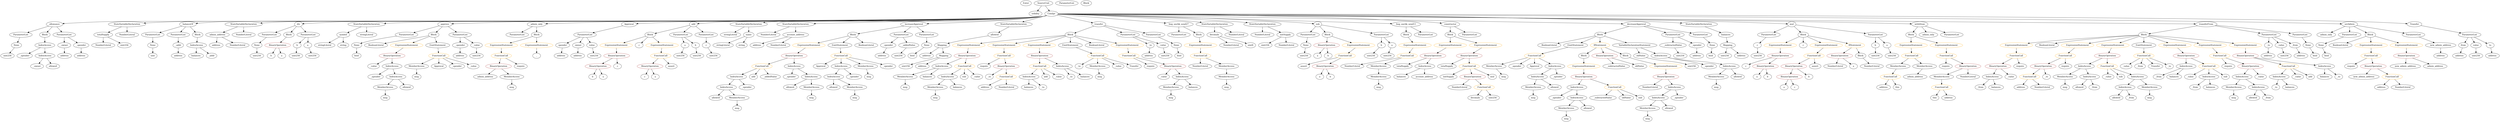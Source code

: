 strict digraph {
	graph [bb="0,0,14436,828"];
	node [label="\N"];
	Enter	[height=0.5,
		pos="5871.6,810",
		width=0.83628];
	VariableDeclaration_decimals	[color=black,
		height=0.5,
		label=decimals,
		pos="6954.6,594",
		width=1.1967];
	NumberLiteral_Unnamed_4	[color=black,
		height=0.5,
		label=NumberLiteral,
		pos="7045.6,522",
		width=1.765];
	VariableDeclaration_decimals -> NumberLiteral_Unnamed_4	[pos="e,7024.3,539.38 6974.3,577.81 6986.3,568.6 7001.8,556.65 7015.3,546.27"];
	ElementaryTypeName_uint8	[color=black,
		height=0.5,
		label=uint8,
		pos="7155.6,522",
		width=0.7947];
	VariableDeclaration_decimals -> ElementaryTypeName_uint8	[pos="e,7133.5,533.69 6987.9,582.09 6994.1,580.06 7000.5,577.96 7006.6,576 7056.3,559.88 7069.9,558.95 7118.6,540 7120.1,539.41 7121.7,\
538.78 7123.2,538.14"];
	Block_Unnamed_3	[color=black,
		height=0.5,
		label=Block,
		pos="12383,594",
		width=0.90558];
	ExpressionStatement_Unnamed_7	[color=orange,
		height=0.5,
		label=ExpressionStatement,
		pos="11666,522",
		width=2.458];
	Block_Unnamed_3 -> ExpressionStatement_Unnamed_7	[pos="e,11732,534.3 12350,590.99 12259,585.18 11993,567 11773,540 11763,538.83 11753,537.44 11743,535.98"];
	BooleanLiteral_Unnamed_1	[color=black,
		height=0.5,
		label=BooleanLiteral,
		pos="11846,522",
		width=1.7788];
	Block_Unnamed_3 -> BooleanLiteral_Unnamed_1	[pos="e,11892,534.59 12350,590.54 12274,584.53 12080,567.53 11920,540 11914,539.1 11909,538.06 11903,536.95"];
	ExpressionStatement_Unnamed_6	[color=orange,
		height=0.5,
		label=ExpressionStatement,
		pos="12017,522",
		width=2.458];
	Block_Unnamed_3 -> ExpressionStatement_Unnamed_6	[pos="e,12079,535.01 12352,587.15 12295,576.23 12171,552.46 12090,537.12"];
	ExpressionStatement_Unnamed_11	[color=orange,
		height=0.5,
		label=ExpressionStatement,
		pos="12212,522",
		width=2.458];
	Block_Unnamed_3 -> ExpressionStatement_Unnamed_11	[pos="e,12250,538.62 12357,582.52 12331,572.07 12292,555.76 12260,542.85"];
	EmitStatement_Unnamed_1	[color=black,
		height=0.5,
		label=EmitStatement,
		pos="12383,522",
		width=1.7788];
	Block_Unnamed_3 -> EmitStatement_Unnamed_1	[pos="e,12383,540.1 12383,575.7 12383,568.41 12383,559.73 12383,551.54"];
	ExpressionStatement_Unnamed_9	[color=orange,
		height=0.5,
		label=ExpressionStatement,
		pos="12554,522",
		width=2.458];
	Block_Unnamed_3 -> ExpressionStatement_Unnamed_9	[pos="e,12515,538.62 12408,582.52 12434,572.07 12474,555.76 12505,542.85"];
	ExpressionStatement_Unnamed_8	[color=orange,
		height=0.5,
		label=ExpressionStatement,
		pos="12749,522",
		width=2.458];
	Block_Unnamed_3 -> ExpressionStatement_Unnamed_8	[pos="e,12686,535.01 12413,587.15 12470,576.23 12595,552.46 12675,537.12"];
	ExpressionStatement_Unnamed_10	[color=orange,
		height=0.5,
		label=ExpressionStatement,
		pos="12944,522",
		width=2.458];
	Block_Unnamed_3 -> ExpressionStatement_Unnamed_10	[pos="e,12879,534.73 12415,589.97 12490,582.72 12684,563.21 12846,540 12853,538.96 12860,537.81 12868,536.6"];
	Identifier_msg_9	[color=black,
		height=0.5,
		label=msg,
		pos="2377.6,306",
		width=0.75];
	NumberLiteral_Unnamed_3	[color=black,
		height=0.5,
		label=NumberLiteral,
		pos="4410.6,594",
		width=1.765];
	Parameter__addr	[color=black,
		height=0.5,
		label=_addr,
		pos="999.59,522",
		width=0.90558];
	ElementaryTypeName_address_3	[color=black,
		height=0.5,
		label=address,
		pos="999.59,450",
		width=1.0996];
	Parameter__addr -> ElementaryTypeName_address_3	[pos="e,999.59,468.1 999.59,503.7 999.59,496.41 999.59,487.73 999.59,479.54"];
	FunctionDefinition_allowance	[color=black,
		height=0.5,
		label=allowance,
		pos="318.59,666",
		width=1.3076];
	ParameterList_Unnamed_13	[color=black,
		height=0.5,
		label=ParameterList,
		pos="150.59,594",
		width=1.7095];
	FunctionDefinition_allowance -> ParameterList_Unnamed_13	[pos="e,184.97,609.33 287.78,652.16 261.88,641.37 224.52,625.8 195.32,613.64"];
	Block_Unnamed_6	[color=black,
		height=0.5,
		label=Block,
		pos="262.59,594",
		width=0.90558];
	FunctionDefinition_allowance -> Block_Unnamed_6	[pos="e,275.38,610.99 305.32,648.41 298.53,639.92 290.12,629.41 282.56,619.96"];
	ParameterList_Unnamed_12	[color=black,
		height=0.5,
		label=ParameterList,
		pos="374.59,594",
		width=1.7095];
	FunctionDefinition_allowance -> ParameterList_Unnamed_12	[pos="e,361.03,611.96 331.86,648.41 338.46,640.16 346.58,630.01 353.97,620.78"];
	BinaryOperation_Unnamed_7	[color=brown,
		height=0.5,
		label=BinaryOperation,
		pos="11788,378",
		width=1.9867];
	FunctionCall_Unnamed_9	[color=orange,
		height=0.5,
		label=FunctionCall,
		pos="11693,306",
		width=1.6125];
	BinaryOperation_Unnamed_7 -> FunctionCall_Unnamed_9	[pos="e,11715,323.15 11766,360.76 11753,351.58 11737,339.94 11724,329.84"];
	Identifier__to_4	[color=black,
		height=0.5,
		label=_to,
		pos="11796,306",
		width=0.75];
	BinaryOperation_Unnamed_7 -> Identifier__to_4	[pos="e,11794,324.1 11790,359.7 11790,352.41 11791,343.73 11792,335.54"];
	BinaryOperation_Unnamed_12	[color=brown,
		height=0.5,
		label=BinaryOperation,
		pos="12162,450",
		width=1.9867];
	IndexAccess_Unnamed_14	[color=black,
		height=0.5,
		label=IndexAccess,
		pos="12027,378",
		width=1.6402];
	BinaryOperation_Unnamed_12 -> IndexAccess_Unnamed_14	[pos="e,12055,393.94 12131,433.29 12112,423.22 12086,410.05 12066,399.21"];
	FunctionCall_Unnamed_14	[color=orange,
		height=0.5,
		label=FunctionCall,
		pos="12162,378",
		width=1.6125];
	BinaryOperation_Unnamed_12 -> FunctionCall_Unnamed_14	[pos="e,12162,396.1 12162,431.7 12162,424.41 12162,415.73 12162,407.54"];
	Identifier_allowed_1	[color=black,
		height=0.5,
		label=allowed,
		pos="12027,234",
		width=1.0858];
	Identifier_msg_14	[color=black,
		height=0.5,
		label=msg,
		pos="9842.6,234",
		width=0.75];
	ParameterList_Unnamed_11	[color=black,
		height=0.5,
		label=ParameterList,
		pos="2294.6,594",
		width=1.7095];
	Parameter_None_3	[color=black,
		height=0.5,
		label=None,
		pos="2050.6,522",
		width=0.85014];
	ParameterList_Unnamed_11 -> Parameter_None_3	[pos="e,2074.5,533.83 2248.3,581.81 2197.5,569.4 2119.5,549.84 2090.6,540 2088.8,539.38 2086.9,538.72 2085.1,538.03"];
	MemberAccess_Unnamed_18	[color=black,
		height=0.5,
		label=MemberAccess,
		pos="8570.6,378",
		width=1.9174];
	Identifier_msg_17	[color=black,
		height=0.5,
		label=msg,
		pos="8631.6,306",
		width=0.75];
	MemberAccess_Unnamed_18 -> Identifier_msg_17	[pos="e,8618.6,321.89 8585.4,360.05 8593.1,351.13 8602.8,340.06 8611.3,330.33"];
	IndexAccess_Unnamed_7	[color=black,
		height=0.5,
		label=IndexAccess,
		pos="11470,306",
		width=1.6402];
	Identifier__from	[color=black,
		height=0.5,
		label=_from,
		pos="11404,234",
		width=0.93331];
	IndexAccess_Unnamed_7 -> Identifier__from	[pos="e,11418,250.51 11454,288.41 11446,279.53 11435,268.44 11426,258.67"];
	Identifier_balances_7	[color=black,
		height=0.5,
		label=balances,
		pos="11498,234",
		width=1.1828];
	IndexAccess_Unnamed_7 -> Identifier_balances_7	[pos="e,11491,252.1 11477,287.7 11480,280.15 11483,271.12 11487,262.68"];
	Block_Unnamed_13	[color=black,
		height=0.5,
		label=Block,
		pos="11007,594",
		width=0.90558];
	ExpressionStatement_Unnamed_22	[color=orange,
		height=0.5,
		label=ExpressionStatement,
		pos="11007,522",
		width=2.458];
	Block_Unnamed_13 -> ExpressionStatement_Unnamed_22	[pos="e,11007,540.1 11007,575.7 11007,568.41 11007,559.73 11007,551.54"];
	ExpressionStatement_Unnamed_21	[color=orange,
		height=0.5,
		label=ExpressionStatement,
		pos="11203,522",
		width=2.458];
	Block_Unnamed_13 -> ExpressionStatement_Unnamed_21	[pos="e,11157,537.91 11032,582.35 11038,580.2 11043,577.98 11049,576 11081,563.96 11117,551.42 11146,541.55"];
	Identifier_Approval_1	[color=black,
		height=0.5,
		label=Approval,
		pos="4698.6,378",
		width=1.266];
	FunctionCall_Unnamed_26	[color=orange,
		height=0.5,
		label=FunctionCall,
		pos="11178,234",
		width=1.6125];
	Identifier_this	[color=black,
		height=0.5,
		label=this,
		pos="11135,162",
		width=0.75];
	FunctionCall_Unnamed_26 -> Identifier_this	[pos="e,11144,178.83 11167,216.05 11162,207.82 11156,197.76 11150,188.61"];
	ElementaryTypeName_address_22	[color=black,
		height=0.5,
		label=address,
		pos="11220,162",
		width=1.0996];
	FunctionCall_Unnamed_26 -> ElementaryTypeName_address_22	[pos="e,11210,179.79 11188,216.05 11193,208.06 11198,198.33 11204,189.4"];
	Block_Unnamed_20	[color=black,
		height=0.5,
		label=Block,
		pos="3722.6,594",
		width=0.90558];
	ExpressionStatement_Unnamed_27	[color=orange,
		height=0.5,
		label=ExpressionStatement,
		pos="3522.6,522",
		width=2.458];
	Block_Unnamed_20 -> ExpressionStatement_Unnamed_27	[pos="e,3565.6,538.04 3695.6,583.56 3665.1,572.88 3614.7,555.23 3576.1,541.73"];
	Identifier_c_5	[color=black,
		height=0.5,
		label=c,
		pos="3655.6,522",
		width=0.75];
	Block_Unnamed_20 -> Identifier_c_5	[pos="e,3669.6,537.68 3708.1,577.81 3699.2,568.51 3687.6,556.43 3677.6,545.98"];
	ExpressionStatement_Unnamed_28	[color=orange,
		height=0.5,
		label=ExpressionStatement,
		pos="3788.6,522",
		width=2.458];
	Block_Unnamed_20 -> ExpressionStatement_Unnamed_28	[pos="e,3772.6,539.96 3737.2,577.46 3745.3,568.87 3755.6,557.97 3764.8,548.19"];
	IndexAccess_Unnamed_13	[color=black,
		height=0.5,
		label=IndexAccess,
		pos="13206,306",
		width=1.6402];
	Identifier__to_6	[color=black,
		height=0.5,
		label=_to,
		pos="13180,234",
		width=0.75];
	IndexAccess_Unnamed_13 -> Identifier__to_6	[pos="e,13186,251.62 13199,287.7 13196,280.04 13193,270.85 13190,262.3"];
	Identifier_balances_11	[color=black,
		height=0.5,
		label=balances,
		pos="13268,234",
		width=1.1828];
	IndexAccess_Unnamed_13 -> Identifier_balances_11	[pos="e,13253,250.99 13220,288.41 13228,279.74 13238,268.97 13246,259.38"];
	BinaryOperation_Unnamed_20	[color=brown,
		height=0.5,
		label=BinaryOperation,
		pos="13900,450",
		width=1.9867];
	Identifier_new_admin_address_1	[color=black,
		height=0.5,
		label=new_admin_address,
		pos="13900,378",
		width=2.4164];
	BinaryOperation_Unnamed_20 -> Identifier_new_admin_address_1	[pos="e,13900,396.1 13900,431.7 13900,424.41 13900,415.73 13900,407.54"];
	Identifier_admin_address_1	[color=black,
		height=0.5,
		label=admin_address,
		pos="14072,378",
		width=1.862];
	BinaryOperation_Unnamed_20 -> Identifier_admin_address_1	[pos="e,14036,393.58 13936,434.15 13962,423.55 13997,409.2 14025,397.8"];
	FunctionCall_Unnamed_13	[color=orange,
		height=0.5,
		label=FunctionCall,
		pos="13262,378",
		width=1.6125];
	FunctionCall_Unnamed_13 -> IndexAccess_Unnamed_13	[pos="e,13219,323.79 13248,360.05 13241,351.8 13233,341.7 13226,332.54"];
	Identifier__value_7	[color=black,
		height=0.5,
		label=_value,
		pos="13318,306",
		width=0.96103];
	FunctionCall_Unnamed_13 -> Identifier__value_7	[pos="e,13305,322.83 13275,360.05 13282,351.56 13290,341.11 13298,331.73"];
	Identifier_add_1	[color=black,
		height=0.5,
		label=add,
		pos="13398,306",
		width=0.75];
	FunctionCall_Unnamed_13 -> Identifier_add_1	[pos="e,13377,317.66 13291,361.98 13313,350.47 13344,334.62 13367,322.89"];
	BooleanLiteral_Unnamed_5	[color=black,
		height=0.5,
		label=BooleanLiteral,
		pos="13533,522",
		width=1.7788];
	PragmaDirective_solidity	[color=black,
		height=0.5,
		label=solidity,
		pos="5924.6,738",
		width=1.0442];
	Parameter_b_2	[color=black,
		height=0.5,
		label=b,
		pos="7901.6,522",
		width=0.75];
	ElementaryTypeName_uint256_21	[color=black,
		height=0.5,
		label=uint256,
		pos="7860.6,450",
		width=1.0442];
	Parameter_b_2 -> ElementaryTypeName_uint256_21	[pos="e,7870.3,467.63 7892.1,504.76 7887.3,496.67 7881.5,486.66 7876.1,477.49"];
	Identifier_msg_16	[color=black,
		height=0.5,
		label=msg,
		pos="8981.6,18",
		width=0.75];
	Identifier__spender_3	[color=black,
		height=0.5,
		label=_spender,
		pos="4519.6,306",
		width=1.2521];
	IndexAccess_Unnamed_24	[color=black,
		height=0.5,
		label=IndexAccess,
		pos="4187.6,306",
		width=1.6402];
	IndexAccess_Unnamed_25	[color=black,
		height=0.5,
		label=IndexAccess,
		pos="4126.6,234",
		width=1.6402];
	IndexAccess_Unnamed_24 -> IndexAccess_Unnamed_25	[pos="e,4140.9,251.47 4173.1,288.41 4165.8,279.95 4156.7,269.49 4148.4,260.08"];
	Identifier__spender_4	[color=black,
		height=0.5,
		label=_spender,
		pos="4248.6,234",
		width=1.2521];
	IndexAccess_Unnamed_24 -> Identifier__spender_4	[pos="e,4234.2,251.47 4202,288.41 4209.4,279.95 4218.5,269.49 4226.7,260.08"];
	StateVariableDeclaration_Unnamed_7	[color=black,
		height=0.5,
		label=StateVariableDeclaration,
		pos="738.59,666",
		width=2.8184];
	VariableDeclaration_totalSupply	[color=black,
		height=0.5,
		label=totalSupply,
		pos="603.59,594",
		width=1.4739];
	StateVariableDeclaration_Unnamed_7 -> VariableDeclaration_totalSupply	[pos="e,631.83,609.64 706.94,648.59 687.47,638.49 662.4,625.49 641.83,614.83"];
	NumberLiteral_Unnamed_9	[color=black,
		height=0.5,
		label=NumberLiteral,
		pos="738.59,594",
		width=1.765];
	StateVariableDeclaration_Unnamed_7 -> NumberLiteral_Unnamed_9	[pos="e,738.59,612.1 738.59,647.7 738.59,640.41 738.59,631.73 738.59,623.54"];
	ExpressionStatement_Unnamed_4	[color=orange,
		height=0.5,
		label=ExpressionStatement,
		pos="5564.6,522",
		width=2.458];
	BinaryOperation_Unnamed_5	[color=brown,
		height=0.5,
		label=BinaryOperation,
		pos="5559.6,450",
		width=1.9867];
	ExpressionStatement_Unnamed_4 -> BinaryOperation_Unnamed_5	[pos="e,5560.8,468.1 5563.4,503.7 5562.8,496.41 5562.2,487.73 5561.6,479.54"];
	BinaryOperation_Unnamed_14	[color=brown,
		height=0.5,
		label=BinaryOperation,
		pos="4542.6,450",
		width=1.9867];
	FunctionCall_Unnamed_18	[color=orange,
		height=0.5,
		label=FunctionCall,
		pos="4344.6,378",
		width=1.6125];
	BinaryOperation_Unnamed_14 -> FunctionCall_Unnamed_18	[pos="e,4381.9,392.2 4502.5,434.83 4470.7,423.59 4426.1,407.83 4392.4,395.92"];
	IndexAccess_Unnamed_22	[color=black,
		height=0.5,
		label=IndexAccess,
		pos="4542.6,378",
		width=1.6402];
	BinaryOperation_Unnamed_14 -> IndexAccess_Unnamed_22	[pos="e,4542.6,396.1 4542.6,431.7 4542.6,424.41 4542.6,415.73 4542.6,407.54"];
	Parameter_None_7	[color=black,
		height=0.5,
		label=None,
		pos="13420,522",
		width=0.85014];
	ElementaryTypeName_bool_5	[color=black,
		height=0.5,
		label=bool,
		pos="13421,450",
		width=0.76697];
	Parameter_None_7 -> ElementaryTypeName_bool_5	[pos="e,13420,468.1 13420,503.7 13420,496.41 13420,487.73 13420,479.54"];
	FunctionDefinition_balanceOf	[color=black,
		height=0.5,
		label=balanceOf,
		pos="1078.6,666",
		width=1.3491];
	ParameterList_Unnamed_2	[color=black,
		height=0.5,
		label=ParameterList,
		pos="881.59,594",
		width=1.7095];
	FunctionDefinition_balanceOf -> ParameterList_Unnamed_2	[pos="e,919.55,608.49 1044.3,652.81 1012.7,641.59 965.56,624.84 930.13,612.25"];
	ParameterList_Unnamed_1	[color=black,
		height=0.5,
		label=ParameterList,
		pos="1022.6,594",
		width=1.7095];
	FunctionDefinition_balanceOf -> ParameterList_Unnamed_1	[pos="e,1036.2,611.96 1065.3,648.41 1058.7,640.16 1050.6,630.01 1043.2,620.78"];
	Block_Unnamed_1	[color=black,
		height=0.5,
		label=Block,
		pos="1134.6,594",
		width=0.90558];
	FunctionDefinition_balanceOf -> Block_Unnamed_1	[pos="e,1121.8,610.99 1091.9,648.41 1098.7,639.92 1107.1,629.41 1114.6,619.96"];
	Identifier_allowed	[color=black,
		height=0.5,
		label=allowed,
		pos="13039,162",
		width=1.0858];
	ContractDefinition_CoinIpr	[color=black,
		height=0.5,
		label=CoinIpr,
		pos="6019.6,738",
		width=1.0996];
	ContractDefinition_CoinIpr -> FunctionDefinition_allowance	[pos="e,364.78,670.23 5991.1,725.15 5984.8,723.03 5978,721.13 5971.6,720 5679.2,668.74 925.29,693.13 628.59,684 540.34,681.28 438.11,675.08 \
375.91,670.97"];
	ContractDefinition_CoinIpr -> StateVariableDeclaration_Unnamed_7	[pos="e,830.93,673.8 5991.1,725.16 5984.8,723.03 5978,721.13 5971.6,720 5700.7,672.43 1295.5,693.28 1020.6,684 961.44,682 895.4,678.11 \
842.1,674.56"];
	ContractDefinition_CoinIpr -> FunctionDefinition_balanceOf	[pos="e,1125.1,671.68 5991.1,725.16 5984.8,723.03 5978,721.13 5971.6,720 5715.5,674.98 1551.4,695.35 1291.6,684 1239,681.7 1179.2,676.72 \
1136.4,672.74"];
	StateVariableDeclaration_Unnamed	[color=black,
		height=0.5,
		label=StateVariableDeclaration,
		pos="1401.6,666",
		width=2.8184];
	ContractDefinition_CoinIpr -> StateVariableDeclaration_Unnamed	[pos="e,1493.5,673.91 5991.1,725.16 5984.8,723.03 5978,721.14 5971.6,720 5736.6,678.6 1915.1,692.36 1676.6,684 1619.8,682.01 1556.5,678.21 \
1505,674.7"];
	FunctionDefinition_div	[color=black,
		height=0.5,
		label=div,
		pos="1712.6,666",
		width=0.75];
	ContractDefinition_CoinIpr -> FunctionDefinition_div	[pos="e,1739.4,668.75 5991.1,725.17 5984.8,723.04 5978,721.14 5971.6,720 5756.8,682.08 2264.6,690.54 2046.6,684 1939.2,680.78 1812.5,673.33 \
1750.6,669.45"];
	StateVariableDeclaration_Unnamed_4	[color=black,
		height=0.5,
		label=StateVariableDeclaration,
		pos="2156.6,666",
		width=2.8184];
	ContractDefinition_CoinIpr -> StateVariableDeclaration_Unnamed_4	[pos="e,2251.5,672.58 5991.1,725.17 5984.8,723.04 5978,721.14 5971.6,720 5782.1,686.42 2700,689.66 2507.6,684 2425.4,681.58 2332.5,677 \
2262.9,673.2"];
	FunctionDefinition_approve	[color=black,
		height=0.5,
		label=approve,
		pos="2557.6,666",
		width=1.1412];
	ContractDefinition_CoinIpr -> FunctionDefinition_approve	[pos="e,2598.5,668.91 5991.1,725.18 5984.8,723.05 5978,721.15 5971.6,720 5809.2,691.09 3168.4,688.14 3003.6,684 2861.1,680.42 2693.2,673.21 \
2609.9,669.43"];
	ModifierDefinition_admin_only	[color=black,
		height=0.5,
		label=admin_only,
		pos="3066.6,666",
		width=1.5016];
	ContractDefinition_CoinIpr -> ModifierDefinition_admin_only	[pos="e,3120.2,669.23 5991.1,725.19 5984.8,723.06 5978,721.16 5971.6,720 5707,672.5 3821.3,690.7 3552.6,684 3401.8,680.24 3224.9,673.45 \
3131.7,669.69"];
	EventDefinition_Approval	[color=black,
		height=0.5,
		label=Approval,
		pos="3607.6,666",
		width=1.266];
	ContractDefinition_CoinIpr -> EventDefinition_Approval	[pos="e,3652.6,669.65 5991.1,725.21 5984.8,723.08 5978,721.17 5971.6,720 5751.1,680.09 4179.5,691.47 3955.6,684 3852.7,680.57 3732.9,674.19 \
3664,670.3"];
	FunctionDefinition_add	[color=black,
		height=0.5,
		label=add,
		pos="3991.6,666",
		width=0.75];
	ContractDefinition_CoinIpr -> FunctionDefinition_add	[pos="e,4018.3,669.87 5990.8,725.13 5984.6,723.04 5977.9,721.16 5971.6,720 5776.7,684.47 4386.5,694.52 4188.6,684 4133.2,681.05 4069.2,\
675.05 4029.6,671.02"];
	StateVariableDeclaration_Unnamed_3	[color=black,
		height=0.5,
		label=StateVariableDeclaration,
		pos="4298.6,666",
		width=2.8184];
	ContractDefinition_CoinIpr -> StateVariableDeclaration_Unnamed_3	[pos="e,4380.1,677.08 5990.8,725.15 5984.6,723.05 5977.9,721.17 5971.6,720 5640.4,659.02 4792.6,706.03 4456.6,684 4435.5,682.62 4412.8,\
680.53 4391.5,678.3"];
	StateVariableDeclaration_Unnamed_1	[color=black,
		height=0.5,
		label=StateVariableDeclaration,
		pos="4566.6,666",
		width=2.8184];
	ContractDefinition_CoinIpr -> StateVariableDeclaration_Unnamed_1	[pos="e,4666,669.93 5990.8,725.22 5984.6,723.12 5977.9,721.21 5971.6,720 5908.5,707.92 4997.6,679.82 4677.1,670.26"];
	FunctionDefinition_increaseApproval	[color=black,
		height=0.5,
		label=increaseApproval,
		pos="5251.6,666",
		width=2.0976];
	ContractDefinition_CoinIpr -> FunctionDefinition_increaseApproval	[pos="e,5325.8,669.95 5990.5,725.3 5984.3,723.22 5977.8,721.31 5971.6,720 5852.7,695.04 5501,677.49 5337.3,670.44"];
	StateVariableDeclaration_Unnamed_8	[color=black,
		height=0.5,
		label=StateVariableDeclaration,
		pos="5809.6,666",
		width=2.8184];
	ContractDefinition_CoinIpr -> StateVariableDeclaration_Unnamed_8	[pos="e,5857.2,682.24 5989.2,726.1 5983.3,724.05 5977.3,721.94 5971.6,720 5937.3,708.31 5898.7,695.66 5867.8,685.66"];
	FunctionDefinition_transfer	[color=black,
		height=0.5,
		label=transfer,
		pos="6297.6,666",
		width=1.0719];
	ContractDefinition_CoinIpr -> FunctionDefinition_transfer	[pos="e,6264.1,675.43 6053.7,728.42 6103.9,715.78 6197.7,692.16 6253.2,678.18"];
	FunctionDefinition_bug_unchk_send27	[color=black,
		height=0.5,
		label=bug_unchk_send27,
		pos="6748.6,666",
		width=2.3194];
	ContractDefinition_CoinIpr -> FunctionDefinition_bug_unchk_send27	[pos="e,6673.4,674.22 6058.3,733.29 6171.4,722.42 6503.6,690.53 6662.3,675.29"];
	StateVariableDeclaration_Unnamed_5	[color=black,
		height=0.5,
		label=StateVariableDeclaration,
		pos="6954.6,666",
		width=2.8184];
	ContractDefinition_CoinIpr -> StateVariableDeclaration_Unnamed_5	[pos="e,6881.4,678.83 6059,735.63 6177.5,731.24 6540.9,715.96 6840.6,684 6850.2,682.97 6860.3,681.73 6870.2,680.39"];
	StateVariableDeclaration_Unnamed_6	[color=black,
		height=0.5,
		label=StateVariableDeclaration,
		pos="7224.6,666",
		width=2.8184];
	ContractDefinition_CoinIpr -> StateVariableDeclaration_Unnamed_6	[pos="e,7141.6,676.69 6059,735.78 6197.3,731.36 6673,714.71 7064.6,684 7085.9,682.33 7108.8,680.13 7130.5,677.88"];
	FunctionDefinition_sub	[color=black,
		height=0.5,
		label=sub,
		pos="7538.6,666",
		width=0.75];
	ContractDefinition_CoinIpr -> FunctionDefinition_sub	[pos="e,7511.9,669.59 6059.4,736.02 6219.5,731.94 6831.7,715.07 7334.6,684 7392.5,680.42 7459.6,674.49 7500.6,670.66"];
	FunctionDefinition_bug_unchk_send11	[color=black,
		height=0.5,
		label=bug_unchk_send11,
		pos="8045.6,666",
		width=2.3194];
	ContractDefinition_CoinIpr -> FunctionDefinition_bug_unchk_send11	[pos="e,7963.9,670 6059.2,735.68 6236.2,729.77 6971.2,705.17 7574.6,684 7705.8,679.4 7857.6,673.88 7952.6,670.41"];
	FunctionDefinition_constructor	[color=black,
		height=0.5,
		label=constructor,
		pos="8301.6,666",
		width=1.4877];
	ContractDefinition_CoinIpr -> FunctionDefinition_constructor	[pos="e,8251.8,673.19 6059.3,737.16 6272.2,737.8 7299.8,737.82 8137.6,684 8171.7,681.81 8209.6,677.97 8240.4,674.5"];
	FunctionDefinition_decreaseApproval	[color=black,
		height=0.5,
		label=decreaseApproval,
		pos="9423.6,666",
		width=2.1669];
	ContractDefinition_CoinIpr -> FunctionDefinition_decreaseApproval	[pos="e,9346.1,668.59 6059.3,736.18 6400.4,729.17 8836.5,679.07 9334.7,668.83"];
	StateVariableDeclaration_Unnamed_2	[color=black,
		height=0.5,
		label=StateVariableDeclaration,
		pos="9778.6,666",
		width=2.8184];
	ContractDefinition_CoinIpr -> StateVariableDeclaration_Unnamed_2	[pos="e,9686.6,673.94 6059.3,737.12 6342.8,737.84 8090.3,739.8 9510.6,684 9564.9,681.86 9625.4,678.15 9675.1,674.73"];
	FunctionDefinition_mul	[color=black,
		height=0.5,
		label=mul,
		pos="10293,666",
		width=0.75];
	ContractDefinition_CoinIpr -> FunctionDefinition_mul	[pos="e,10266,668.4 6059.1,736.88 6359.1,735.92 8306.4,728.12 9888.6,684 10023,680.25 10183,672.57 10255,668.96"];
	FunctionDefinition_withDraw	[color=black,
		height=0.5,
		label=withDraw,
		pos="11059,666",
		width=1.2798];
	ContractDefinition_CoinIpr -> FunctionDefinition_withDraw	[pos="e,11012,668.25 6059.5,736.68 6379.2,734.05 8558.6,715.49 10329,684 10579,679.54 10878,671.84 11001,668.55"];
	FunctionDefinition_transferFrom	[color=black,
		height=0.5,
		label=transferFrom,
		pos="12732,666",
		width=1.6402];
	ContractDefinition_CoinIpr -> FunctionDefinition_transferFrom	[pos="e,12672,667.62 6059.6,736.59 6410.7,732.95 9007.1,706.02 11114,684 11712,677.74 12436,670.12 12661,667.74"];
	FunctionDefinition_setAdmin	[color=black,
		height=0.5,
		label=setAdmin,
		pos="13574,666",
		width=1.2798];
	ContractDefinition_CoinIpr -> FunctionDefinition_setAdmin	[pos="e,13528,668.23 6059.4,736.91 6469.3,735.89 9967.5,726.17 12800,684 13068,680.01 13388,671.91 13516,668.53"];
	EventDefinition_Transfer	[color=black,
		height=0.5,
		label=Transfer,
		pos="13989,666",
		width=1.1689];
	ContractDefinition_CoinIpr -> EventDefinition_Transfer	[pos="e,13947,669.51 6059.5,736.95 6579.1,736.22 12020,727.58 13629,684 13738,681.04 13866,674.2 13936,670.15"];
	Parameter_None_2	[color=black,
		height=0.5,
		label=None,
		pos="13340,522",
		width=0.85014];
	ElementaryTypeName_bool_1	[color=black,
		height=0.5,
		label=bool,
		pos="13348,450",
		width=0.76697];
	Parameter_None_2 -> ElementaryTypeName_bool_1	[pos="e,13346,468.1 13342,503.7 13342,496.41 13343,487.73 13344,479.54"];
	ElementaryTypeName_uint256_20	[color=black,
		height=0.5,
		label=uint256,
		pos="7953.6,450",
		width=1.0442];
	VariableDeclaration_admin_address	[color=black,
		height=0.5,
		label=admin_address,
		pos="1252.6,594",
		width=1.862];
	StateVariableDeclaration_Unnamed -> VariableDeclaration_admin_address	[pos="e,1284.9,610.19 1367,648.76 1345.7,638.72 1318.1,625.76 1295.3,615.07"];
	NumberLiteral_Unnamed_1	[color=black,
		height=0.5,
		label=NumberLiteral,
		pos="1401.6,594",
		width=1.765];
	StateVariableDeclaration_Unnamed -> NumberLiteral_Unnamed_1	[pos="e,1401.6,612.1 1401.6,647.7 1401.6,640.41 1401.6,631.73 1401.6,623.54"];
	Identifier__value_8	[color=black,
		height=0.5,
		label=_value,
		pos="12168,306",
		width=0.96103];
	ElementaryTypeName_uint256_16	[color=black,
		height=0.5,
		label=uint256,
		pos="10128,450",
		width=1.0442];
	BooleanLiteral_Unnamed_2	[color=black,
		height=0.5,
		label=BooleanLiteral,
		pos="2163.6,522",
		width=1.7788];
	Parameter__to_1	[color=black,
		height=0.5,
		label=_to,
		pos="13082,522",
		width=0.75];
	ElementaryTypeName_address_13	[color=black,
		height=0.5,
		label=address,
		pos="13073,450",
		width=1.0996];
	Parameter__to_1 -> ElementaryTypeName_address_13	[pos="e,13075,468.1 13079,503.7 13078,496.32 13077,487.52 13076,479.25"];
	FunctionCall_Unnamed_11	[color=orange,
		height=0.5,
		label=FunctionCall,
		pos="12796,450",
		width=1.6125];
	Identifier_require_4	[color=black,
		height=0.5,
		label=require,
		pos="12891,378",
		width=1.0026];
	FunctionCall_Unnamed_11 -> Identifier_require_4	[pos="e,12871,393.39 12817,433.12 12830,423.32 12848,410.65 12862,400.02"];
	BinaryOperation_Unnamed_9	[color=brown,
		height=0.5,
		label=BinaryOperation,
		pos="13017,378",
		width=1.9867];
	FunctionCall_Unnamed_11 -> BinaryOperation_Unnamed_9	[pos="e,12973,392.72 12835,436.49 12871,425.23 12923,408.61 12963,396.13"];
	FunctionCall_Unnamed_32	[color=orange,
		height=0.5,
		label=FunctionCall,
		pos="3787.6,450",
		width=1.6125];
	BinaryOperation_Unnamed_32	[color=brown,
		height=0.5,
		label=BinaryOperation,
		pos="3726.6,378",
		width=1.9867];
	FunctionCall_Unnamed_32 -> BinaryOperation_Unnamed_32	[pos="e,3741.4,395.96 3773.1,432.41 3765.9,424.08 3756.9,413.8 3748.8,404.49"];
	Identifier_assert_2	[color=black,
		height=0.5,
		label=assert,
		pos="3848.6,378",
		width=0.89172];
	FunctionCall_Unnamed_32 -> Identifier_assert_2	[pos="e,3835.1,394.51 3802,432.41 3809.7,423.62 3819.3,412.66 3827.7,402.96"];
	ElementaryTypeName_address	[color=black,
		height=0.5,
		label=address,
		pos="1226.6,522",
		width=1.0996];
	ExpressionStatement_Unnamed_14	[color=orange,
		height=0.5,
		label=ExpressionStatement,
		pos="4647.6,522",
		width=2.458];
	ExpressionStatement_Unnamed_14 -> BinaryOperation_Unnamed_14	[pos="e,4566.9,467.23 4622.7,504.41 4608.9,495.19 4591.5,483.59 4576.4,473.55"];
	ElementaryTypeName_address_19	[color=black,
		height=0.5,
		label=address,
		pos="9769.6,450",
		width=1.0996];
	ModifierInvocation_admin_only	[color=black,
		height=0.5,
		label=admin_only,
		pos="13440,594",
		width=1.5016];
	ParameterList_Unnamed_24	[color=black,
		height=0.5,
		label=ParameterList,
		pos="10199,594",
		width=1.7095];
	Parameter_c	[color=black,
		height=0.5,
		label=c,
		pos="10122,522",
		width=0.75];
	ParameterList_Unnamed_24 -> Parameter_c	[pos="e,10137,537.11 10180,576.41 10170,566.97 10157,555.03 10146,544.83"];
	ParameterList_Unnamed_27	[color=black,
		height=0.5,
		label=ParameterList,
		pos="1544.6,594",
		width=1.7095];
	FunctionDefinition_div -> ParameterList_Unnamed_27	[pos="e,1578.8,609.25 1689.9,655.56 1664.3,644.86 1621.8,627.17 1589.4,613.66"];
	Block_Unnamed_18	[color=black,
		height=0.5,
		label=Block,
		pos="1656.6,594",
		width=0.90558];
	FunctionDefinition_div -> Block_Unnamed_18	[pos="e,1669.1,610.64 1700.4,649.81 1693.3,640.94 1684.2,629.55 1676.1,619.45"];
	ParameterList_Unnamed_26	[color=black,
		height=0.5,
		label=ParameterList,
		pos="1768.6,594",
		width=1.7095];
	FunctionDefinition_div -> ParameterList_Unnamed_26	[pos="e,1755.3,611.63 1724.7,649.81 1731.6,641.28 1740.3,630.4 1748.1,620.6"];
	Identifier_initSupply	[color=black,
		height=0.5,
		label=initSupply,
		pos="8304.6,306",
		width=1.3353];
	IndexAccess_Unnamed_32	[color=black,
		height=0.5,
		label=IndexAccess,
		pos="9044.6,234",
		width=1.6402];
	Identifier__spender_9	[color=black,
		height=0.5,
		label=_spender,
		pos="8922.6,162",
		width=1.2521];
	IndexAccess_Unnamed_32 -> Identifier__spender_9	[pos="e,8947.6,177.37 9017.8,217.64 9000.1,207.47 8976.7,194.04 8957.5,183.03"];
	IndexAccess_Unnamed_33	[color=black,
		height=0.5,
		label=IndexAccess,
		pos="9044.6,162",
		width=1.6402];
	IndexAccess_Unnamed_32 -> IndexAccess_Unnamed_33	[pos="e,9044.6,180.1 9044.6,215.7 9044.6,208.41 9044.6,199.73 9044.6,191.54"];
	BinaryOperation_Unnamed_26	[color=brown,
		height=0.5,
		label=BinaryOperation,
		pos="10297,306",
		width=1.9867];
	Identifier_a_2	[color=black,
		height=0.5,
		label=a,
		pos="10261,234",
		width=0.75];
	BinaryOperation_Unnamed_26 -> Identifier_a_2	[pos="e,10269,251.14 10288,287.7 10284,279.75 10279,270.16 10274,261.34"];
	Identifier_c_1	[color=black,
		height=0.5,
		label=c,
		pos="10333,234",
		width=0.75];
	BinaryOperation_Unnamed_26 -> Identifier_c_1	[pos="e,10324,251.14 10305,287.7 10310,279.75 10315,270.16 10319,261.34"];
	NumberLiteral_Unnamed_19	[color=black,
		height=0.5,
		label=NumberLiteral,
		pos="6896.6,378",
		width=1.765];
	Identifier__to_1	[color=black,
		height=0.5,
		label=_to,
		pos="6190.6,306",
		width=0.75];
	Identifier__subtractedValue_1	[color=black,
		height=0.5,
		label=_subtractedValue,
		pos="9197.6,162",
		width=2.0976];
	Block_Unnamed_2	[color=black,
		height=0.5,
		label=Block,
		pos="6125.6,594",
		width=0.90558];
	Block_Unnamed_2 -> ExpressionStatement_Unnamed_4	[pos="e,5629.1,534.73 6093.5,589.97 6018.1,582.72 5824,563.21 5662.6,540 5655.4,538.96 5647.9,537.81 5640.4,536.6"];
	ExpressionStatement_Unnamed_2	[color=orange,
		height=0.5,
		label=ExpressionStatement,
		pos="5759.6,522",
		width=2.458];
	Block_Unnamed_2 -> ExpressionStatement_Unnamed_2	[pos="e,5822.4,535.01 6095,587.15 6037.9,576.23 5913.6,552.46 5833.4,537.12"];
	ExpressionStatement_Unnamed_5	[color=orange,
		height=0.5,
		label=ExpressionStatement,
		pos="5954.6,522",
		width=2.458];
	Block_Unnamed_2 -> ExpressionStatement_Unnamed_5	[pos="e,5992.7,538.62 6100,582.52 6074.5,572.07 6034.6,555.76 6003.1,542.85"];
	EmitStatement_Unnamed	[color=black,
		height=0.5,
		label=EmitStatement,
		pos="6125.6,522",
		width=1.7788];
	Block_Unnamed_2 -> EmitStatement_Unnamed	[pos="e,6125.6,540.1 6125.6,575.7 6125.6,568.41 6125.6,559.73 6125.6,551.54"];
	BooleanLiteral_Unnamed	[color=black,
		height=0.5,
		label=BooleanLiteral,
		pos="6271.6,522",
		width=1.7788];
	Block_Unnamed_2 -> BooleanLiteral_Unnamed	[pos="e,6240,538.13 6149.7,581.44 6171.4,571.03 6203.8,555.5 6229.7,543.07"];
	ExpressionStatement_Unnamed_3	[color=orange,
		height=0.5,
		label=ExpressionStatement,
		pos="6442.6,522",
		width=2.458];
	Block_Unnamed_2 -> ExpressionStatement_Unnamed_3	[pos="e,6384.1,535.91 6155.7,586.35 6205.3,575.41 6305.3,553.32 6373.1,538.35"];
	Identifier_b_2	[color=black,
		height=0.5,
		label=b,
		pos="1541.6,450",
		width=0.75];
	Parameter__to	[color=black,
		height=0.5,
		label=_to,
		pos="6575.6,522",
		width=0.75];
	ElementaryTypeName_address_6	[color=black,
		height=0.5,
		label=address,
		pos="6567.6,450",
		width=1.0996];
	Parameter__to -> ElementaryTypeName_address_6	[pos="e,6569.5,468.1 6573.6,503.7 6572.8,496.41 6571.8,487.73 6570.9,479.54"];
	Identifier_msg_5	[color=black,
		height=0.5,
		label=msg,
		pos="11910,234",
		width=0.75];
	Identifier_balances_6	[color=black,
		height=0.5,
		label=balances,
		pos="5923.6,234",
		width=1.1828];
	Identifier__subtractedValue	[color=black,
		height=0.5,
		label=_subtractedValue,
		pos="9282.6,378",
		width=2.0976];
	Parameter_None_4	[color=black,
		height=0.5,
		label=None,
		pos="95.591,522",
		width=0.85014];
	ElementaryTypeName_uint256_10	[color=black,
		height=0.5,
		label=uint256,
		pos="37.591,450",
		width=1.0442];
	Parameter_None_4 -> ElementaryTypeName_uint256_10	[pos="e,50.829,466.98 82.719,505.46 75.462,496.71 66.23,485.56 58.009,475.64"];
	VariableDeclaration_symbol	[color=black,
		height=0.5,
		label=symbol,
		pos="1970.6,594",
		width=1.0581];
	StateVariableDeclaration_Unnamed_4 -> VariableDeclaration_symbol	[pos="e,1999.8,605.98 2114.8,649.29 2083.7,637.55 2041.3,621.6 2010.5,610.03"];
	stringLiteral_Unnamed_3	[color=black,
		height=0.5,
		label=stringLiteral,
		pos="2156.6,594",
		width=1.5016];
	StateVariableDeclaration_Unnamed_4 -> stringLiteral_Unnamed_3	[pos="e,2156.6,612.1 2156.6,647.7 2156.6,640.41 2156.6,631.73 2156.6,623.54"];
	FunctionDefinition_approve -> ParameterList_Unnamed_11	[pos="e,2339,606.82 2522.9,655.78 2478.9,644.05 2402.3,623.67 2350.1,609.77"];
	Block_Unnamed_5	[color=black,
		height=0.5,
		label=Block,
		pos="2408.6,594",
		width=0.90558];
	FunctionDefinition_approve -> Block_Unnamed_5	[pos="e,2432.8,606.37 2530.3,652.16 2505.7,640.64 2469.7,623.69 2443.1,611.23"];
	ParameterList_Unnamed_10	[color=black,
		height=0.5,
		label=ParameterList,
		pos="2632.6,594",
		width=1.7095];
	FunctionDefinition_approve -> ParameterList_Unnamed_10	[pos="e,2614.9,611.47 2574.2,649.46 2583.8,640.57 2595.9,629.21 2606.7,619.16"];
	ExpressionStatement_Unnamed_1	[color=orange,
		height=0.5,
		label=ExpressionStatement,
		pos="8301.6,522",
		width=2.458];
	BinaryOperation_Unnamed_2	[color=brown,
		height=0.5,
		label=BinaryOperation,
		pos="8215.6,450",
		width=1.9867];
	ExpressionStatement_Unnamed_1 -> BinaryOperation_Unnamed_2	[pos="e,8235.9,467.55 8280.8,504.05 8269.9,495.22 8256.5,484.27 8244.6,474.62"];
	ElementaryTypeName_address_1	[color=black,
		height=0.5,
		label=address,
		pos="4356.6,522",
		width=1.0996];
	ParameterList_Unnamed_13 -> Parameter_None_4	[pos="e,108.03,538.83 137.28,576.05 130.6,567.56 122.39,557.11 115.02,547.73"];
	VariableDeclaration_spender	[color=black,
		height=0.5,
		label=spender,
		pos="3213.6,522",
		width=1.1135];
	ElementaryTypeName_address_11	[color=black,
		height=0.5,
		label=address,
		pos="3205.6,450",
		width=1.0996];
	VariableDeclaration_spender -> ElementaryTypeName_address_11	[pos="e,3207.5,468.1 3211.6,503.7 3210.8,496.41 3209.8,487.73 3208.9,479.54"];
	Identifier_totalSupply_1	[color=black,
		height=0.5,
		label=totalSupply,
		pos="8036.6,378",
		width=1.4739];
	BinaryOperation_Unnamed_2 -> Identifier_totalSupply_1	[pos="e,8070.4,392.24 8178.1,434.33 8149.8,423.26 8110.8,408.04 8081,396.36"];
	IndexAccess_Unnamed	[color=black,
		height=0.5,
		label=IndexAccess,
		pos="8166.6,378",
		width=1.6402];
	BinaryOperation_Unnamed_2 -> IndexAccess_Unnamed	[pos="e,8178.3,395.79 8203.7,432.05 8198.1,423.97 8191.2,414.12 8184.9,405.11"];
	Identifier__value_9	[color=black,
		height=0.5,
		label=_value,
		pos="12273,378",
		width=0.96103];
	ParameterList_Unnamed_3	[color=black,
		height=0.5,
		label=ParameterList,
		pos="14264,594",
		width=1.7095];
	VariableDeclaration_from	[color=black,
		height=0.5,
		label=from,
		pos="14226,522",
		width=0.7947];
	ParameterList_Unnamed_3 -> VariableDeclaration_from	[pos="e,14234,539.31 14254,576.05 14250,568.03 14245,558.26 14240,549.3"];
	VariableDeclaration_value	[color=black,
		height=0.5,
		label=value,
		pos="14302,522",
		width=0.82242];
	ParameterList_Unnamed_3 -> VariableDeclaration_value	[pos="e,14293,539.31 14273,576.05 14277,568.03 14282,558.26 14287,549.3"];
	VariableDeclaration_to	[color=black,
		height=0.5,
		label=to,
		pos="14387,522",
		width=0.75];
	ParameterList_Unnamed_3 -> VariableDeclaration_to	[pos="e,14367,534.36 14291,577.46 14310,566.35 14337,551.4 14357,539.97"];
	FunctionCall_Unnamed_27	[color=orange,
		height=0.5,
		label=FunctionCall,
		pos="11007,450",
		width=1.6125];
	MemberAccess_Unnamed_23	[color=black,
		height=0.5,
		label=MemberAccess,
		pos="10924,378",
		width=1.9174];
	FunctionCall_Unnamed_27 -> MemberAccess_Unnamed_23	[pos="e,10943,395.63 10987,432.76 10977,423.88 10964,412.71 10952,402.85"];
	MemberAccess_Unnamed_22	[color=black,
		height=0.5,
		label=MemberAccess,
		pos="11080,378",
		width=1.9174];
	FunctionCall_Unnamed_27 -> MemberAccess_Unnamed_22	[pos="e,11062,395.71 11024,432.41 11033,423.76 11044,413 11054,403.42"];
	BinaryOperation_Unnamed	[color=brown,
		height=0.5,
		label=BinaryOperation,
		pos="8425.6,450",
		width=1.9867];
	Identifier_totalSupply	[color=black,
		height=0.5,
		label=totalSupply,
		pos="8296.6,378",
		width=1.4739];
	BinaryOperation_Unnamed -> Identifier_totalSupply	[pos="e,8324,393.86 8396.3,433.12 8377.8,423.09 8353.8,410.03 8333.9,399.26"];
	FunctionCall_Unnamed	[color=orange,
		height=0.5,
		label=FunctionCall,
		pos="8425.6,378",
		width=1.6125];
	BinaryOperation_Unnamed -> FunctionCall_Unnamed	[pos="e,8425.6,396.1 8425.6,431.7 8425.6,424.41 8425.6,415.73 8425.6,407.54"];
	ElementaryTypeName_uint256_12	[color=black,
		height=0.5,
		label=uint256,
		pos="9674.6,450",
		width=1.0442];
	Block_Unnamed_7	[color=black,
		height=0.5,
		label=Block,
		pos="4891.6,594",
		width=0.90558];
	Block_Unnamed_7 -> ExpressionStatement_Unnamed_14	[pos="e,4697.4,537.29 4863.1,584.83 4825.4,574 4757.8,554.61 4708.3,540.42"];
	EmitStatement_Unnamed_3	[color=black,
		height=0.5,
		label=EmitStatement,
		pos="4818.6,522",
		width=1.7788];
	Block_Unnamed_7 -> EmitStatement_Unnamed_3	[pos="e,4835.9,539.63 4875.8,577.81 4866.5,568.93 4854.6,557.5 4844,547.39"];
	BooleanLiteral_Unnamed_3	[color=black,
		height=0.5,
		label=BooleanLiteral,
		pos="4964.6,522",
		width=1.7788];
	Block_Unnamed_7 -> BooleanLiteral_Unnamed_3	[pos="e,4947.3,539.63 4907.4,577.81 4916.7,568.93 4928.6,557.5 4939.2,547.39"];
	Identifier_msg_12	[color=black,
		height=0.5,
		label=msg,
		pos="4989.6,306",
		width=0.75];
	Identifier_msg_2	[color=black,
		height=0.5,
		label=msg,
		pos="5359.6,162",
		width=0.75];
	ExpressionStatement_Unnamed_13	[color=orange,
		height=0.5,
		label=ExpressionStatement,
		pos="2334.6,522",
		width=2.458];
	BinaryOperation_Unnamed_13	[color=brown,
		height=0.5,
		label=BinaryOperation,
		pos="2231.6,450",
		width=1.9867];
	ExpressionStatement_Unnamed_13 -> BinaryOperation_Unnamed_13	[pos="e,2255.7,467.39 2309.9,504.23 2296.4,495.08 2279.6,483.61 2264.9,473.66"];
	ParameterList_Unnamed_25	[color=black,
		height=0.5,
		label=ParameterList,
		pos="6748.6,594",
		width=1.7095];
	IndexAccess_Unnamed_3	[color=black,
		height=0.5,
		label=IndexAccess,
		pos="5418.6,378",
		width=1.6402];
	MemberAccess_Unnamed_1	[color=black,
		height=0.5,
		label=MemberAccess,
		pos="5174.6,306",
		width=1.9174];
	IndexAccess_Unnamed_3 -> MemberAccess_Unnamed_1	[pos="e,5219.7,319.94 5376.6,364.97 5336.3,353.4 5275.1,335.84 5230.6,323.08"];
	Identifier_balances_3	[color=black,
		height=0.5,
		label=balances,
		pos="5304.6,306",
		width=1.1828];
	IndexAccess_Unnamed_3 -> Identifier_balances_3	[pos="e,5327.9,321.3 5393.3,361.46 5376.8,351.34 5355.1,338.02 5337.3,327.09"];
	MemberAccess_Unnamed_4	[color=black,
		height=0.5,
		label=MemberAccess,
		pos="12924,234",
		width=1.9174];
	Identifier_msg_4	[color=black,
		height=0.5,
		label=msg,
		pos="12924,162",
		width=0.75];
	MemberAccess_Unnamed_4 -> Identifier_msg_4	[pos="e,12924,180.1 12924,215.7 12924,208.41 12924,199.73 12924,191.54"];
	Parameter__owner	[color=black,
		height=0.5,
		label=_owner,
		pos="374.59,522",
		width=1.0719];
	ElementaryTypeName_address_16	[color=black,
		height=0.5,
		label=address,
		pos="377.59,450",
		width=1.0996];
	Parameter__owner -> ElementaryTypeName_address_16	[pos="e,376.86,468.1 375.33,503.7 375.65,496.41 376.02,487.73 376.37,479.54"];
	IndexAccess_Unnamed_10	[color=black,
		height=0.5,
		label=IndexAccess,
		pos="12644,378",
		width=1.6402];
	Identifier__from_2	[color=black,
		height=0.5,
		label=_from,
		pos="12473,306",
		width=0.93331];
	IndexAccess_Unnamed_10 -> Identifier__from_2	[pos="e,12499,317.77 12609,363 12580,351.13 12539,334.15 12509,322.01"];
	Identifier_balances_8	[color=black,
		height=0.5,
		label=balances,
		pos="12567,306",
		width=1.1828];
	IndexAccess_Unnamed_10 -> Identifier_balances_8	[pos="e,12584,322.75 12625,360.41 12615,351.41 12603,340.15 12592,330.29"];
	FunctionCall_Unnamed_19	[color=orange,
		height=0.5,
		label=FunctionCall,
		pos="4821.6,450",
		width=1.6125];
	FunctionCall_Unnamed_19 -> Identifier_Approval_1	[pos="e,4723.8,393.37 4794.6,433.64 4776.7,423.47 4753.1,410.04 4733.8,399.03"];
	IndexAccess_Unnamed_26	[color=black,
		height=0.5,
		label=IndexAccess,
		pos="4821.6,378",
		width=1.6402];
	FunctionCall_Unnamed_19 -> IndexAccess_Unnamed_26	[pos="e,4821.6,396.1 4821.6,431.7 4821.6,424.41 4821.6,415.73 4821.6,407.54"];
	MemberAccess_Unnamed_13	[color=black,
		height=0.5,
		label=MemberAccess,
		pos="4967.6,378",
		width=1.9174];
	FunctionCall_Unnamed_19 -> MemberAccess_Unnamed_13	[pos="e,4935.5,394.38 4852.2,434.33 4873.4,424.17 4901.8,410.53 4925.2,399.33"];
	Identifier__spender_5	[color=black,
		height=0.5,
		label=_spender,
		pos="5099.6,378",
		width=1.2521];
	FunctionCall_Unnamed_19 -> Identifier__spender_5	[pos="e,5065.4,390.17 4868.2,439.01 4913.7,429.02 4984.7,412.76 5045.6,396 5048.5,395.2 5051.5,394.34 5054.5,393.45"];
	MemberAccess_Unnamed_25	[color=black,
		height=0.5,
		label=MemberAccess,
		pos="7047.6,306",
		width=1.9174];
	Identifier_msg_20	[color=black,
		height=0.5,
		label=msg,
		pos="7047.6,234",
		width=0.75];
	MemberAccess_Unnamed_25 -> Identifier_msg_20	[pos="e,7047.6,252.1 7047.6,287.7 7047.6,280.41 7047.6,271.73 7047.6,263.54"];
	IndexAccess_Unnamed_27	[color=black,
		height=0.5,
		label=IndexAccess,
		pos="4777.6,306",
		width=1.6402];
	IndexAccess_Unnamed_26 -> IndexAccess_Unnamed_27	[pos="e,4788.1,323.79 4810.9,360.05 4805.9,352.06 4799.8,342.33 4794.2,333.4"];
	Identifier__spender_6	[color=black,
		height=0.5,
		label=_spender,
		pos="4899.6,306",
		width=1.2521];
	IndexAccess_Unnamed_26 -> Identifier__spender_6	[pos="e,4881.9,322.91 4839.7,360.76 4849.7,351.78 4862.3,340.45 4873.4,330.51"];
	FunctionCall_Unnamed_10	[color=orange,
		height=0.5,
		label=FunctionCall,
		pos="11662,450",
		width=1.6125];
	ExpressionStatement_Unnamed_7 -> FunctionCall_Unnamed_10	[pos="e,11663,468.1 11665,503.7 11664,496.41 11664,487.73 11663,479.54"];
	IndexAccess_Unnamed_23	[color=black,
		height=0.5,
		label=IndexAccess,
		pos="4641.6,306",
		width=1.6402];
	Identifier_allowed_5	[color=black,
		height=0.5,
		label=allowed,
		pos="4517.6,234",
		width=1.0858];
	IndexAccess_Unnamed_23 -> Identifier_allowed_5	[pos="e,4541.4,248.44 4614.4,289.64 4595.8,279.15 4571.1,265.19 4551.2,254"];
	MemberAccess_Unnamed_11	[color=black,
		height=0.5,
		label=MemberAccess,
		pos="4643.6,234",
		width=1.9174];
	IndexAccess_Unnamed_23 -> MemberAccess_Unnamed_11	[pos="e,4643.1,252.1 4642.1,287.7 4642.3,280.41 4642.5,271.73 4642.8,263.54"];
	BinaryOperation_Unnamed_16	[color=brown,
		height=0.5,
		label=BinaryOperation,
		pos="9569.6,306",
		width=1.9867];
	NumberLiteral_Unnamed_14	[color=black,
		height=0.5,
		label=NumberLiteral,
		pos="9482.6,234",
		width=1.765];
	BinaryOperation_Unnamed_16 -> NumberLiteral_Unnamed_14	[pos="e,9503.1,251.47 9549,288.41 9537.9,279.52 9524.1,268.41 9512,258.63"];
	IndexAccess_Unnamed_30	[color=black,
		height=0.5,
		label=IndexAccess,
		pos="9623.6,234",
		width=1.6402];
	BinaryOperation_Unnamed_16 -> IndexAccess_Unnamed_30	[pos="e,9610.6,251.79 9582.7,288.05 9589,279.89 9596.7,269.91 9603.7,260.82"];
	Block_Unnamed_5 -> BooleanLiteral_Unnamed_2	[pos="e,2212.2,534.03 2383.3,582.42 2377.5,580.17 2371.4,577.9 2365.6,576 2318.3,560.53 2263.8,546.42 2223.3,536.66"];
	Block_Unnamed_5 -> ExpressionStatement_Unnamed_13	[pos="e,2352.6,540.04 2392.9,578.15 2383.6,569.35 2371.6,557.97 2360.8,547.83"];
	EmitStatement_Unnamed_2	[color=black,
		height=0.5,
		label=EmitStatement,
		pos="2505.6,522",
		width=1.7788];
	Block_Unnamed_5 -> EmitStatement_Unnamed_2	[pos="e,2483.1,539.26 2427.8,579.17 2440.9,569.67 2458.7,556.83 2474,545.83"];
	MemberAccess_Unnamed_15	[color=black,
		height=0.5,
		label=MemberAccess,
		pos="9842.6,306",
		width=1.9174];
	MemberAccess_Unnamed_15 -> Identifier_msg_14	[pos="e,9842.6,252.1 9842.6,287.7 9842.6,280.41 9842.6,271.73 9842.6,263.54"];
	NumberLiteral_Unnamed_17	[color=black,
		height=0.5,
		label=NumberLiteral,
		pos="10555,378",
		width=1.765];
	ParameterList_Unnamed_18	[color=black,
		height=0.5,
		label=ParameterList,
		pos="2954.6,594",
		width=1.7095];
	ModifierDefinition_admin_only -> ParameterList_Unnamed_18	[pos="e,2979.9,610.81 3042,649.64 3026.6,640.02 3006.5,627.47 2989.5,616.82"];
	Block_Unnamed_11	[color=black,
		height=0.5,
		label=Block,
		pos="3066.6,594",
		width=0.90558];
	ModifierDefinition_admin_only -> Block_Unnamed_11	[pos="e,3066.6,612.1 3066.6,647.7 3066.6,640.41 3066.6,631.73 3066.6,623.54"];
	BinaryOperation_Unnamed_30	[color=brown,
		height=0.5,
		label=BinaryOperation,
		pos="3524.6,450",
		width=1.9867];
	BinaryOperation_Unnamed_31	[color=brown,
		height=0.5,
		label=BinaryOperation,
		pos="3418.6,378",
		width=1.9867];
	BinaryOperation_Unnamed_30 -> BinaryOperation_Unnamed_31	[pos="e,3443,395.15 3500,432.76 3485.8,423.4 3467.8,411.49 3452.3,401.26"];
	Identifier_c_3	[color=black,
		height=0.5,
		label=c,
		pos="3535.6,378",
		width=0.75];
	BinaryOperation_Unnamed_30 -> Identifier_c_3	[pos="e,3532.9,396.1 3527.3,431.7 3528.5,424.32 3529.9,415.52 3531.2,407.25"];
	Parameter_new_admin_address	[color=black,
		height=0.5,
		label=new_admin_address,
		pos="14092,522",
		width=2.4164];
	ElementaryTypeName_address_20	[color=black,
		height=0.5,
		label=address,
		pos="14092,450",
		width=1.0996];
	Parameter_new_admin_address -> ElementaryTypeName_address_20	[pos="e,14092,468.1 14092,503.7 14092,496.41 14092,487.73 14092,479.54"];
	Identifier_admin_address_2	[color=black,
		height=0.5,
		label=admin_address,
		pos="11024,306",
		width=1.862];
	Identifier_msg_10	[color=black,
		height=0.5,
		label=msg,
		pos="4643.6,162",
		width=0.75];
	ParameterList_Unnamed_14	[color=black,
		height=0.5,
		label=ParameterList,
		pos="5181.6,594",
		width=1.7095];
	Parameter__spender_2	[color=black,
		height=0.5,
		label=_spender,
		pos="5091.6,522",
		width=1.2521];
	ParameterList_Unnamed_14 -> Parameter__spender_2	[pos="e,5111.4,538.43 5160.7,576.76 5148.8,567.47 5133.6,555.67 5120.5,545.49"];
	Parameter__addedValue	[color=black,
		height=0.5,
		label=_addedValue,
		pos="5214.6,522",
		width=1.6541];
	ParameterList_Unnamed_14 -> Parameter__addedValue	[pos="e,5206.5,540.1 5189.7,575.7 5193.3,568.07 5197.7,558.92 5201.7,550.4"];
	ModifierInvocation_admin_only_1	[color=black,
		height=0.5,
		label=admin_only,
		pos="11112,594",
		width=1.5016];
	Identifier_balances_10	[color=black,
		height=0.5,
		label=balances,
		pos="13486,306",
		width=1.1828];
	Parameter__subtractedValue	[color=black,
		height=0.5,
		label=_subtractedValue,
		pos="9625.6,522",
		width=2.0976];
	Parameter__subtractedValue -> ElementaryTypeName_uint256_12	[pos="e,9663.2,467.31 9637.5,504.05 9643.2,495.85 9650.2,485.83 9656.6,476.71"];
	ParameterList_Unnamed_15	[color=black,
		height=0.5,
		label=ParameterList,
		pos="5322.6,594",
		width=1.7095];
	Parameter_None_5	[color=black,
		height=0.5,
		label=None,
		pos="5322.6,522",
		width=0.85014];
	ParameterList_Unnamed_15 -> Parameter_None_5	[pos="e,5322.6,540.1 5322.6,575.7 5322.6,568.41 5322.6,559.73 5322.6,551.54"];
	Identifier__value_6	[color=black,
		height=0.5,
		label=_value,
		pos="12662,306",
		width=0.96103];
	ParameterList_Unnamed_6	[color=black,
		height=0.5,
		label=ParameterList,
		pos="3345.6,594",
		width=1.7095];
	EventDefinition_Approval -> ParameterList_Unnamed_6	[pos="e,3389.8,606.82 3570.6,655.12 3526.3,643.29 3451.7,623.36 3400.7,609.71"];
	Block_Unnamed_8	[color=black,
		height=0.5,
		label=Block,
		pos="9222.6,594",
		width=0.90558];
	BooleanLiteral_Unnamed_4	[color=black,
		height=0.5,
		label=BooleanLiteral,
		pos="8941.6,522",
		width=1.7788];
	Block_Unnamed_8 -> BooleanLiteral_Unnamed_4	[pos="e,8988.5,534.68 9193.3,585.71 9147.6,574.32 9058.5,552.12 8999.5,537.42"];
	EmitStatement_Unnamed_4	[color=black,
		height=0.5,
		label=EmitStatement,
		pos="9087.6,522",
		width=1.7788];
	Block_Unnamed_8 -> EmitStatement_Unnamed_4	[pos="e,9117.1,538.3 9199.4,580.97 9179.6,570.68 9150.6,555.66 9127.1,543.49"];
	IfStatement_Unnamed	[color=orange,
		height=0.5,
		label=IfStatement,
		pos="9222.6,522",
		width=1.4739];
	Block_Unnamed_8 -> IfStatement_Unnamed	[pos="e,9222.6,540.1 9222.6,575.7 9222.6,568.41 9222.6,559.73 9222.6,551.54"];
	VariableDeclarationStatement_Unnamed	[color=black,
		height=0.5,
		label=VariableDeclarationStatement,
		pos="9412.6,522",
		width=3.3174];
	Block_Unnamed_8 -> VariableDeclarationStatement_Unnamed	[pos="e,9368.9,539.1 9249,583.27 9277.1,572.92 9322.3,556.26 9358.1,543.07"];
	ExpressionStatement_Unnamed_22 -> FunctionCall_Unnamed_27	[pos="e,11007,468.1 11007,503.7 11007,496.41 11007,487.73 11007,479.54"];
	Parameter_None_8	[color=black,
		height=0.5,
		label=None,
		pos="1459.6,522",
		width=0.85014];
	ParameterList_Unnamed_27 -> Parameter_None_8	[pos="e,1476.9,537.25 1524.9,576.76 1513.2,567.14 1498.3,554.84 1485.6,544.43"];
	Identifier_b_5	[color=black,
		height=0.5,
		label=b,
		pos="3382.6,306",
		width=0.75];
	Identifier__to_3	[color=black,
		height=0.5,
		label=_to,
		pos="6190.6,378",
		width=0.75];
	BinaryOperation_Unnamed_10	[color=brown,
		height=0.5,
		label=BinaryOperation,
		pos="12644,450",
		width=1.9867];
	BinaryOperation_Unnamed_10 -> IndexAccess_Unnamed_10	[pos="e,12644,396.1 12644,431.7 12644,424.41 12644,415.73 12644,407.54"];
	FunctionCall_Unnamed_12	[color=orange,
		height=0.5,
		label=FunctionCall,
		pos="12779,378",
		width=1.6125];
	BinaryOperation_Unnamed_10 -> FunctionCall_Unnamed_12	[pos="e,12750,393.94 12674,433.29 12693,423.22 12719,410.05 12740,399.21"];
	ElementaryTypeName_address_23	[color=black,
		height=0.5,
		label=address,
		pos="10838,234",
		width=1.0996];
	BinaryOperation_Unnamed_27	[color=brown,
		height=0.5,
		label=BinaryOperation,
		pos="1579.6,522",
		width=1.9867];
	Block_Unnamed_18 -> BinaryOperation_Unnamed_27	[pos="e,1598.1,539.79 1640.3,578.15 1630.4,569.2 1617.6,557.58 1606.3,547.31"];
	ParameterList_Unnamed_30	[color=black,
		height=0.5,
		label=ParameterList,
		pos="3921.6,594",
		width=1.7095];
	Parameter_a_3	[color=black,
		height=0.5,
		label=a,
		pos="3921.6,522",
		width=0.75];
	ParameterList_Unnamed_30 -> Parameter_a_3	[pos="e,3921.6,540.1 3921.6,575.7 3921.6,568.41 3921.6,559.73 3921.6,551.54"];
	Parameter_b_3	[color=black,
		height=0.5,
		label=b,
		pos="3993.6,522",
		width=0.75];
	ParameterList_Unnamed_30 -> Parameter_b_3	[pos="e,3979.1,537.11 3938.7,576.41 3948.3,567.06 3960.4,555.26 3970.8,545.13"];
	ElementaryTypeName_address_4	[color=black,
		height=0.5,
		label=address,
		pos="14207,450",
		width=1.0996];
	VariableDeclaration_from -> ElementaryTypeName_address_4	[pos="e,14211,468.28 14221,504.05 14219,496.6 14217,487.64 14214,479.22"];
	BinaryOperation_Unnamed_29	[color=brown,
		height=0.5,
		label=BinaryOperation,
		pos="7590.6,522",
		width=1.9867];
	Identifier_a_5	[color=black,
		height=0.5,
		label=a,
		pos="7535.6,450",
		width=0.75];
	BinaryOperation_Unnamed_29 -> Identifier_a_5	[pos="e,7547.7,466.36 7577.3,504.05 7570.5,495.44 7562.2,484.81 7554.7,475.33"];
	Identifier_b_4	[color=black,
		height=0.5,
		label=b,
		pos="7607.6,450",
		width=0.75];
	BinaryOperation_Unnamed_29 -> Identifier_b_4	[pos="e,7603.4,468.1 7594.8,503.7 7596.6,496.32 7598.7,487.52 7600.7,479.25"];
	Identifier__owner	[color=black,
		height=0.5,
		label=_owner,
		pos="212.59,378",
		width=1.0719];
	MemberAccess_Unnamed_2	[color=black,
		height=0.5,
		label=MemberAccess,
		pos="5359.6,234",
		width=1.9174];
	MemberAccess_Unnamed_2 -> Identifier_msg_2	[pos="e,5359.6,180.1 5359.6,215.7 5359.6,208.41 5359.6,199.73 5359.6,191.54"];
	FunctionDefinition_add -> Block_Unnamed_20	[pos="e,3751.8,602.6 3966.8,658.54 3920.2,646.41 3819.2,620.14 3762.8,605.46"];
	FunctionDefinition_add -> ParameterList_Unnamed_30	[pos="e,3938.3,611.7 3977.1,650.5 3968.2,641.59 3956.5,629.94 3946.2,619.62"];
	ParameterList_Unnamed_31	[color=black,
		height=0.5,
		label=ParameterList,
		pos="4062.6,594",
		width=1.7095];
	FunctionDefinition_add -> ParameterList_Unnamed_31	[pos="e,4045.7,611.7 4006.3,650.5 4015.3,641.59 4027.2,629.94 4037.6,619.62"];
	FunctionCall_Unnamed_28	[color=orange,
		height=0.5,
		label=FunctionCall,
		pos="10881,306",
		width=1.6125];
	MemberAccess_Unnamed_23 -> FunctionCall_Unnamed_28	[pos="e,10891,323.79 10913,360.05 10908,352.06 10902,342.33 10897,333.4"];
	MemberAccess_Unnamed_10	[color=black,
		height=0.5,
		label=MemberAccess,
		pos="2377.6,378",
		width=1.9174];
	MemberAccess_Unnamed_10 -> Identifier_msg_9	[pos="e,2377.6,324.1 2377.6,359.7 2377.6,352.41 2377.6,343.73 2377.6,335.54"];
	ParameterList_Unnamed_29	[color=black,
		height=0.5,
		label=ParameterList,
		pos="7482.6,594",
		width=1.7095];
	Parameter_None_9	[color=black,
		height=0.5,
		label=None,
		pos="7470.6,522",
		width=0.85014];
	ParameterList_Unnamed_29 -> Parameter_None_9	[pos="e,7473.5,540.1 7479.6,575.7 7478.4,568.32 7476.9,559.52 7475.4,551.25"];
	MemberAccess_Unnamed_21	[color=black,
		height=0.5,
		label=MemberAccess,
		pos="11178,306",
		width=1.9174];
	MemberAccess_Unnamed_21 -> FunctionCall_Unnamed_26	[pos="e,11178,252.1 11178,287.7 11178,280.41 11178,271.73 11178,263.54"];
	Identifier_c_4	[color=black,
		height=0.5,
		label=c,
		pos="3690.6,306",
		width=0.75];
	FunctionCall_Unnamed_8	[color=orange,
		height=0.5,
		label=FunctionCall,
		pos="11914,450",
		width=1.6125];
	ExpressionStatement_Unnamed_6 -> FunctionCall_Unnamed_8	[pos="e,11937,466.91 11992,504.23 11978,494.94 11961,483.28 11946,473.23"];
	FunctionCall_Unnamed_7	[color=orange,
		height=0.5,
		label=FunctionCall,
		pos="6304.6,450",
		width=1.6125];
	FunctionCall_Unnamed_7 -> Identifier__to_3	[pos="e,6209.8,390.8 6279.3,433.46 6261.6,422.59 6237.9,408.04 6219.4,396.71"];
	MemberAccess_Unnamed_3	[color=black,
		height=0.5,
		label=MemberAccess,
		pos="6304.6,378",
		width=1.9174];
	FunctionCall_Unnamed_7 -> MemberAccess_Unnamed_3	[pos="e,6304.6,396.1 6304.6,431.7 6304.6,424.41 6304.6,415.73 6304.6,407.54"];
	Identifier__value_3	[color=black,
		height=0.5,
		label=_value,
		pos="6426.6,378",
		width=0.96103];
	FunctionCall_Unnamed_7 -> Identifier__value_3	[pos="e,6404,391.98 6331.4,433.64 6349.9,423.01 6374.6,408.82 6394.2,397.56"];
	Identifier_Transfer	[color=black,
		height=0.5,
		label=Transfer,
		pos="6521.6,378",
		width=1.1689];
	FunctionCall_Unnamed_7 -> Identifier_Transfer	[pos="e,6489.2,389.85 6344.2,436.5 6377.9,425.85 6427.5,410.08 6470.6,396 6473.1,395.17 6475.8,394.31 6478.4,393.44"];
	Identifier_allowed_2	[color=black,
		height=0.5,
		label=allowed,
		pos="12176,162",
		width=1.0858];
	Identifier_msg_3	[color=black,
		height=0.5,
		label=msg,
		pos="6366.6,306",
		width=0.75];
	ElementaryTypeName_uint256_6	[color=black,
		height=0.5,
		label=uint256,
		pos="5206.6,378",
		width=1.0442];
	ExpressionStatement_Unnamed_11 -> BinaryOperation_Unnamed_12	[pos="e,12174,468.1 12199,503.7 12194,495.73 12187,486.1 12180,477.26"];
	Identifier_msg	[color=black,
		height=0.5,
		label=msg,
		pos="6734.6,162",
		width=0.75];
	stringLiteral_Unnamed_1	[color=black,
		height=0.5,
		label=stringLiteral,
		pos="4196.6,594",
		width=1.5016];
	StateVariableDeclaration_Unnamed_3 -> stringLiteral_Unnamed_1	[pos="e,4219.3,610.59 4273.9,648.05 4260.3,638.69 4243.2,626.96 4228.5,616.91"];
	VariableDeclaration_name	[color=black,
		height=0.5,
		label=name,
		pos="4298.6,594",
		width=0.83628];
	StateVariableDeclaration_Unnamed_3 -> VariableDeclaration_name	[pos="e,4298.6,612.1 4298.6,647.7 4298.6,640.41 4298.6,631.73 4298.6,623.54"];
	Identifier__value_4	[color=black,
		height=0.5,
		label=_value,
		pos="11582,306",
		width=0.96103];
	ParameterList_Unnamed_16	[color=black,
		height=0.5,
		label=ParameterList,
		pos="9625.6,594",
		width=1.7095];
	ParameterList_Unnamed_16 -> Parameter__subtractedValue	[pos="e,9625.6,540.1 9625.6,575.7 9625.6,568.41 9625.6,559.73 9625.6,551.54"];
	Parameter__spender_3	[color=black,
		height=0.5,
		label=_spender,
		pos="9764.6,522",
		width=1.2521];
	ParameterList_Unnamed_16 -> Parameter__spender_3	[pos="e,9737.6,536.57 9655.4,577.98 9676.5,567.37 9704.9,553.07 9727.4,541.72"];
	ElementaryTypeName_uint256_18	[color=black,
		height=0.5,
		label=uint256,
		pos="1696.6,450",
		width=1.0442];
	ElementaryTypeName_uint256_23	[color=black,
		height=0.5,
		label=uint256,
		pos="3901.6,450",
		width=1.0442];
	Parameter_a_3 -> ElementaryTypeName_uint256_23	[pos="e,3906.5,468.28 3916.7,504.05 3914.6,496.6 3912.1,487.64 3909.7,479.22"];
	Identifier_require_7	[color=black,
		height=0.5,
		label=require,
		pos="11203,378",
		width=1.0026];
	ExpressionStatement_Unnamed_19	[color=orange,
		height=0.5,
		label=ExpressionStatement,
		pos="13704,522",
		width=2.458];
	FunctionCall_Unnamed_23	[color=orange,
		height=0.5,
		label=FunctionCall,
		pos="13704,450",
		width=1.6125];
	ExpressionStatement_Unnamed_19 -> FunctionCall_Unnamed_23	[pos="e,13704,468.1 13704,503.7 13704,496.41 13704,487.73 13704,479.54"];
	Identifier__from_6	[color=black,
		height=0.5,
		label=_from,
		pos="12359,378",
		width=0.93331];
	ExpressionStatement_Unnamed_27 -> BinaryOperation_Unnamed_30	[pos="e,3524.1,468.1 3523.1,503.7 3523.3,496.41 3523.5,487.73 3523.8,479.54"];
	FunctionCall_Unnamed_20	[color=orange,
		height=0.5,
		label=FunctionCall,
		pos="9266.6,234",
		width=1.6125];
	FunctionCall_Unnamed_20 -> Identifier__subtractedValue_1	[pos="e,9214.3,179.96 9250.2,216.41 9241.9,207.91 9231.5,197.37 9222.1,187.91"];
	Identifier_oldValue_1	[color=black,
		height=0.5,
		label=oldValue,
		pos="9334.6,162",
		width=1.2105];
	FunctionCall_Unnamed_20 -> Identifier_oldValue_1	[pos="e,9319.1,178.99 9282.7,216.41 9291.2,207.66 9301.8,196.75 9311.2,187.08"];
	Identifier_sub_3	[color=black,
		height=0.5,
		label=sub,
		pos="9423.6,162",
		width=0.75];
	FunctionCall_Unnamed_20 -> Identifier_sub_3	[pos="e,9401.9,173.35 9299.6,218.85 9324,208.32 9357.9,193.49 9387.6,180 9388.9,179.4 9390.2,178.79 9391.6,178.17"];
	ElementaryTypeName_uint256_13	[color=black,
		height=0.5,
		label=uint256,
		pos="9713.6,378",
		width=1.0442];
	FunctionCall_Unnamed_2	[color=orange,
		height=0.5,
		label=FunctionCall,
		pos="5759.6,450",
		width=1.6125];
	ExpressionStatement_Unnamed_2 -> FunctionCall_Unnamed_2	[pos="e,5759.6,468.1 5759.6,503.7 5759.6,496.41 5759.6,487.73 5759.6,479.54"];
	ElementaryTypeName_address_14	[color=black,
		height=0.5,
		label=address,
		pos="11626,234",
		width=1.0996];
	StateVariableDeclaration_Unnamed_1 -> NumberLiteral_Unnamed_3	[pos="e,4443.7,609.83 4530.4,648.76 4507.6,638.53 4478,625.25 4453.9,614.45"];
	VariableDeclaration_account_address	[color=black,
		height=0.5,
		label=account_address,
		pos="4566.6,594",
		width=2.056];
	StateVariableDeclaration_Unnamed_1 -> VariableDeclaration_account_address	[pos="e,4566.6,612.1 4566.6,647.7 4566.6,640.41 4566.6,631.73 4566.6,623.54"];
	stringLiteral_Unnamed_2	[color=black,
		height=0.5,
		label=stringLiteral,
		pos="1867.6,522",
		width=1.5016];
	VariableDeclaration_symbol -> stringLiteral_Unnamed_2	[pos="e,1890.6,538.61 1949.7,578.83 1935.4,569.08 1916.1,555.94 1899.7,544.85"];
	ElementaryTypeName_string_1	[color=black,
		height=0.5,
		label=string,
		pos="1970.6,522",
		width=0.864];
	VariableDeclaration_symbol -> ElementaryTypeName_string_1	[pos="e,1970.6,540.1 1970.6,575.7 1970.6,568.41 1970.6,559.73 1970.6,551.54"];
	ElementaryTypeName_bool_3	[color=black,
		height=0.5,
		label=bool,
		pos="5240.6,450",
		width=0.76697];
	Parameter_None_5 -> ElementaryTypeName_bool_3	[pos="e,5256.9,464.91 5306,506.83 5294.4,496.9 5278.6,483.45 5265.5,472.24"];
	Identifier_balances	[color=black,
		height=0.5,
		label=balances,
		pos="8029.6,306",
		width=1.1828];
	ElementaryTypeName_address_10	[color=black,
		height=0.5,
		label=address,
		pos="3302.6,450",
		width=1.0996];
	Identifier_require	[color=black,
		height=0.5,
		label=require,
		pos="5665.6,378",
		width=1.0026];
	FunctionCall_Unnamed_2 -> Identifier_require	[pos="e,5684.9,393.39 5738.3,433.12 5725.1,423.32 5708.1,410.65 5693.8,400.02"];
	BinaryOperation_Unnamed_3	[color=brown,
		height=0.5,
		label=BinaryOperation,
		pos="5791.6,378",
		width=1.9867];
	FunctionCall_Unnamed_2 -> BinaryOperation_Unnamed_3	[pos="e,5783.8,396.1 5767.5,431.7 5771,424.07 5775.2,414.92 5779.1,406.4"];
	ExpressionStatement_Unnamed_23	[color=orange,
		height=0.5,
		label=ExpressionStatement,
		pos="10255,522",
		width=2.458];
	BinaryOperation_Unnamed_23	[color=brown,
		height=0.5,
		label=BinaryOperation,
		pos="10255,450",
		width=1.9867];
	ExpressionStatement_Unnamed_23 -> BinaryOperation_Unnamed_23	[pos="e,10255,468.1 10255,503.7 10255,496.41 10255,487.73 10255,479.54"];
	Parameter_a_2	[color=black,
		height=0.5,
		label=a,
		pos="7973.6,522",
		width=0.75];
	Parameter_a_2 -> ElementaryTypeName_uint256_20	[pos="e,7958.5,468.28 7968.7,504.05 7966.6,496.6 7964.1,487.64 7961.7,479.22"];
	IndexAccess_Unnamed_8	[color=black,
		height=0.5,
		label=IndexAccess,
		pos="12982,306",
		width=1.6402];
	BinaryOperation_Unnamed_9 -> IndexAccess_Unnamed_8	[pos="e,12990,324.1 13008,359.7 13004,352.07 13000,342.92 12995,334.4"];
	Identifier__value_5	[color=black,
		height=0.5,
		label=_value,
		pos="13094,306",
		width=0.96103];
	BinaryOperation_Unnamed_9 -> Identifier__value_5	[pos="e,13077,322.04 13035,360.41 13045,351.22 13058,339.67 13069,329.66"];
	ElementaryTypeName_uint256_24	[color=black,
		height=0.5,
		label=uint256,
		pos="3994.6,450",
		width=1.0442];
	Parameter_b_3 -> ElementaryTypeName_uint256_24	[pos="e,3994.3,468.1 3993.8,503.7 3993.9,496.41 3994.1,487.73 3994.2,479.54"];
	Identifier_a_1	[color=black,
		height=0.5,
		label=a,
		pos="10097,306",
		width=0.75];
	NumberLiteral_Unnamed_2	[color=black,
		height=0.5,
		label=NumberLiteral,
		pos="4477.6,522",
		width=1.765];
	BinaryOperation_Unnamed_6	[color=brown,
		height=0.5,
		label=BinaryOperation,
		pos="5954.6,450",
		width=1.9867];
	FunctionCall_Unnamed_6	[color=orange,
		height=0.5,
		label=FunctionCall,
		pos="5951.6,378",
		width=1.6125];
	BinaryOperation_Unnamed_6 -> FunctionCall_Unnamed_6	[pos="e,5952.3,396.1 5953.8,431.7 5953.5,424.41 5953.2,415.73 5952.8,407.54"];
	IndexAccess_Unnamed_5	[color=black,
		height=0.5,
		label=IndexAccess,
		pos="6086.6,378",
		width=1.6402];
	BinaryOperation_Unnamed_6 -> IndexAccess_Unnamed_5	[pos="e,6058,394.18 5984.2,433.29 6003.1,423.29 6027.7,410.23 6048.1,399.43"];
	Identifier_b	[color=black,
		height=0.5,
		label=b,
		pos="10169,306",
		width=0.75];
	IndexAccess_Unnamed_8 -> MemberAccess_Unnamed_4	[pos="e,12938,251.79 12968,288.05 12961,279.8 12952,269.7 12945,260.54"];
	IndexAccess_Unnamed_9	[color=black,
		height=0.5,
		label=IndexAccess,
		pos="13070,234",
		width=1.6402];
	IndexAccess_Unnamed_8 -> IndexAccess_Unnamed_9	[pos="e,13049,251.15 13002,288.76 13013,279.66 13028,268.16 13041,258.13"];
	Identifier__to	[color=black,
		height=0.5,
		label=_to,
		pos="5688.6,306",
		width=0.75];
	Identifier_Approval	[color=black,
		height=0.5,
		label=Approval,
		pos="2510.6,378",
		width=1.266];
	FunctionDefinition_increaseApproval -> Block_Unnamed_7	[pos="e,4921.8,600.88 5194.5,653.91 5121.6,639.72 4997.1,615.51 4932.7,603"];
	FunctionDefinition_increaseApproval -> ParameterList_Unnamed_14	[pos="e,5198.4,611.79 5234.6,648.05 5226.1,639.54 5215.7,629.07 5206.3,619.68"];
	FunctionDefinition_increaseApproval -> ParameterList_Unnamed_15	[pos="e,5305.6,611.79 5268.8,648.05 5277.4,639.54 5288,629.07 5297.6,619.68"];
	FunctionCall_Unnamed_15	[color=orange,
		height=0.5,
		label=FunctionCall,
		pos="12383,450",
		width=1.6125];
	FunctionCall_Unnamed_15 -> Identifier__value_9	[pos="e,12294,392.53 12358,433.29 12342,423.05 12321,409.6 12303,398.65"];
	FunctionCall_Unnamed_15 -> Identifier__from_6	[pos="e,12364,396.1 12377,431.7 12374,424.24 12371,415.32 12368,406.97"];
	Identifier_Transfer_1	[color=black,
		height=0.5,
		label=Transfer,
		pos="12453,378",
		width=1.1689];
	FunctionCall_Unnamed_15 -> Identifier_Transfer_1	[pos="e,12437,394.99 12399,432.41 12408,423.66 12419,412.75 12429,403.08"];
	Identifier__to_7	[color=black,
		height=0.5,
		label=_to,
		pos="12540,378",
		width=0.75];
	FunctionCall_Unnamed_15 -> Identifier__to_7	[pos="e,12518,389.35 12416,434.85 12440,424.32 12474,409.49 12504,396 12505,395.4 12506,394.79 12508,394.17"];
	ParameterList_Unnamed_7	[color=black,
		height=0.5,
		label=ParameterList,
		pos="13098,594",
		width=1.7095];
	ParameterList_Unnamed_7 -> Parameter__to_1	[pos="e,13086,540.1 13094,575.7 13092,568.32 13090,559.52 13088,551.25"];
	Parameter__value_1	[color=black,
		height=0.5,
		label=_value,
		pos="13163,522",
		width=0.96103];
	ParameterList_Unnamed_7 -> Parameter__value_1	[pos="e,13148,538.51 13113,576.41 13121,567.53 13132,556.44 13141,546.67"];
	Parameter__from	[color=black,
		height=0.5,
		label=_from,
		pos="13255,522",
		width=0.93331];
	ParameterList_Unnamed_7 -> Parameter__from	[pos="e,13229,534.21 13131,578.33 13156,566.77 13192,550.69 13219,538.84"];
	Identifier_balances_1	[color=black,
		height=0.5,
		label=balances,
		pos="1104.6,450",
		width=1.1828];
	FunctionCall_Unnamed_12 -> Identifier__value_6	[pos="e,12684,320.14 12753,361.46 12735,351 12712,337.12 12693,326"];
	IndexAccess_Unnamed_11	[color=black,
		height=0.5,
		label=IndexAccess,
		pos="12774,306",
		width=1.6402];
	FunctionCall_Unnamed_12 -> IndexAccess_Unnamed_11	[pos="e,12775,324.1 12777,359.7 12777,352.41 12776,343.73 12776,335.54"];
	Identifier_sub_1	[color=black,
		height=0.5,
		label=sub,
		pos="12878,306",
		width=0.75];
	FunctionCall_Unnamed_12 -> Identifier_sub_1	[pos="e,12860,319.78 12801,361.12 12816,350.76 12835,337.18 12850,326.22"];
	Identifier__to_5	[color=black,
		height=0.5,
		label=_to,
		pos="13574,306",
		width=0.75];
	ElementaryTypeName_uint256_19	[color=black,
		height=0.5,
		label=uint256,
		pos="1458.6,450",
		width=1.0442];
	Parameter_None_8 -> ElementaryTypeName_uint256_19	[pos="e,1458.8,468.1 1459.3,503.7 1459.2,496.41 1459.1,487.73 1459,479.54"];
	Identifier_decimals	[color=black,
		height=0.5,
		label=decimals,
		pos="8458.6,162",
		width=1.1967];
	Identifier_msg_19	[color=black,
		height=0.5,
		label=msg,
		pos="2935.6,234",
		width=0.75];
	Identifier__spender_7	[color=black,
		height=0.5,
		label=_spender,
		pos="9814.6,378",
		width=1.2521];
	FunctionCall_Unnamed_25	[color=orange,
		height=0.5,
		label=FunctionCall,
		pos="11203,450",
		width=1.6125];
	FunctionCall_Unnamed_25 -> Identifier_require_7	[pos="e,11203,396.1 11203,431.7 11203,424.41 11203,415.73 11203,407.54"];
	BinaryOperation_Unnamed_21	[color=brown,
		height=0.5,
		label=BinaryOperation,
		pos="11329,378",
		width=1.9867];
	FunctionCall_Unnamed_25 -> BinaryOperation_Unnamed_21	[pos="e,11300,394.89 11230,433.81 11247,424.06 11271,411.26 11290,400.48"];
	Identifier_allowed_7	[color=black,
		height=0.5,
		label=allowed,
		pos="4774.6,234",
		width=1.0858];
	Identifier_c_2	[color=black,
		height=0.5,
		label=c,
		pos="10388,522",
		width=0.75];
	ElementaryTypeName_uint256_1	[color=black,
		height=0.5,
		label=uint256,
		pos="7239.6,522",
		width=1.0442];
	Identifier__spender_2	[color=black,
		height=0.5,
		label=_spender,
		pos="138.59,450",
		width=1.2521];
	Identifier_msg_8	[color=black,
		height=0.5,
		label=msg,
		pos="2189.6,162",
		width=0.75];
	ElementaryTypeName_uint256_14	[color=black,
		height=0.5,
		label=uint256,
		pos="10893,450",
		width=1.0442];
	IndexAccess_Unnamed_4	[color=black,
		height=0.5,
		label=IndexAccess,
		pos="5424.6,306",
		width=1.6402];
	IndexAccess_Unnamed_4 -> MemberAccess_Unnamed_2	[pos="e,5375.3,251.96 5409.2,288.41 5401.4,279.99 5391.7,269.58 5383,260.2"];
	Identifier_balances_4	[color=black,
		height=0.5,
		label=balances,
		pos="5489.6,234",
		width=1.1828];
	IndexAccess_Unnamed_4 -> Identifier_balances_4	[pos="e,5474.7,250.99 5440,288.41 5448,279.74 5458,268.97 5467,259.38"];
	Identifier_require_2	[color=black,
		height=0.5,
		label=require,
		pos="11914,378",
		width=1.0026];
	VariableDeclaration_allowed	[color=black,
		height=0.5,
		label=allowed,
		pos="5704.6,594",
		width=1.0858];
	StateVariableDeclaration_Unnamed_8 -> VariableDeclaration_allowed	[pos="e,5726,609.27 5784.4,648.23 5769.7,638.39 5750.9,625.87 5735.3,615.44"];
	IndexAccess_Unnamed -> Identifier_balances	[pos="e,8055.7,320.34 8137.2,361.98 8116.3,351.3 8088.1,336.89 8065.8,325.5"];
	Identifier_account_address	[color=black,
		height=0.5,
		label=account_address,
		pos="8164.6,306",
		width=2.056];
	IndexAccess_Unnamed -> Identifier_account_address	[pos="e,8165.1,324.1 8166.1,359.7 8165.9,352.41 8165.6,343.73 8165.4,335.54"];
	Identifier__value	[color=black,
		height=0.5,
		label=_value,
		pos="6687.6,306",
		width=0.96103];
	ElementaryTypeName_address_12	[color=black,
		height=0.5,
		label=address,
		pos="13263,450",
		width=1.0996];
	Identifier_add_2	[color=black,
		height=0.5,
		label=add,
		pos="4291.6,306",
		width=0.75];
	ExpressionStatement_Unnamed_5 -> BinaryOperation_Unnamed_6	[pos="e,5954.6,468.1 5954.6,503.7 5954.6,496.41 5954.6,487.73 5954.6,479.54"];
	FunctionDefinition_transfer -> Block_Unnamed_2	[pos="e,6151.2,605.43 6269.2,653.44 6239.7,641.44 6193.5,622.63 6161.5,609.61"];
	ParameterList_Unnamed_4	[color=black,
		height=0.5,
		label=ParameterList,
		pos="6466.6,594",
		width=1.7095];
	FunctionDefinition_transfer -> ParameterList_Unnamed_4	[pos="e,6432.1,609.3 6325.9,653.28 6352,642.46 6391.3,626.19 6421.7,613.59"];
	ParameterList_Unnamed_5	[color=black,
		height=0.5,
		label=ParameterList,
		pos="6607.6,594",
		width=1.7095];
	FunctionDefinition_transfer -> ParameterList_Unnamed_5	[pos="e,6561.7,606.29 6332.2,657.59 6378.9,647.54 6464.6,628.91 6537.6,612 6541.9,611.01 6546.3,609.98 6550.7,608.92"];
	Identifier_assert_1	[color=black,
		height=0.5,
		label=assert,
		pos="7470.6,378",
		width=0.89172];
	MemberAccess_Unnamed_5	[color=black,
		height=0.5,
		label=MemberAccess,
		pos="11910,306",
		width=1.9174];
	MemberAccess_Unnamed_5 -> Identifier_msg_5	[pos="e,11910,252.1 11910,287.7 11910,280.41 11910,271.73 11910,263.54"];
	FunctionCall_Unnamed_21	[color=orange,
		height=0.5,
		label=FunctionCall,
		pos="8811.6,450",
		width=1.6125];
	FunctionCall_Unnamed_21 -> MemberAccess_Unnamed_18	[pos="e,8615.6,392.06 8770.2,436.97 8730.5,425.44 8670.3,407.95 8626.4,395.2"];
	Identifier__spender_10	[color=black,
		height=0.5,
		label=_spender,
		pos="8702.6,378",
		width=1.2521];
	FunctionCall_Unnamed_21 -> Identifier__spender_10	[pos="e,8725.5,393.7 8787.1,433.29 8771.7,423.38 8751.6,410.48 8734.9,399.74"];
	Identifier_Approval_2	[color=black,
		height=0.5,
		label=Approval,
		pos="8811.6,378",
		width=1.266];
	FunctionCall_Unnamed_21 -> Identifier_Approval_2	[pos="e,8811.6,396.1 8811.6,431.7 8811.6,424.41 8811.6,415.73 8811.6,407.54"];
	IndexAccess_Unnamed_34	[color=black,
		height=0.5,
		label=IndexAccess,
		pos="8934.6,378",
		width=1.6402];
	FunctionCall_Unnamed_21 -> IndexAccess_Unnamed_34	[pos="e,8907.7,394.33 8838.6,433.64 8856,423.75 8878.8,410.76 8897.8,399.93"];
	Identifier_a_4	[color=black,
		height=0.5,
		label=a,
		pos="7556.6,306",
		width=0.75];
	FunctionCall_Unnamed_18 -> IndexAccess_Unnamed_24	[pos="e,4220,321.44 4312.4,362.67 4288.7,352.08 4256.2,337.58 4230.3,326.02"];
	FunctionCall_Unnamed_18 -> Identifier_add_2	[pos="e,4303.2,322.36 4331.8,360.05 4325.2,351.44 4317.2,340.81 4310,331.33"];
	Identifier__addedValue	[color=black,
		height=0.5,
		label=_addedValue,
		pos="4396.6,306",
		width=1.6541];
	FunctionCall_Unnamed_18 -> Identifier__addedValue	[pos="e,4384.1,323.79 4357.2,360.05 4363.2,351.89 4370.7,341.91 4377.4,332.82"];
	EmitStatement_Unnamed_3 -> FunctionCall_Unnamed_19	[pos="e,4820.9,468.1 4819.3,503.7 4819.6,496.41 4820,487.73 4820.4,479.54"];
	MemberAccess_Unnamed_9	[color=black,
		height=0.5,
		label=MemberAccess,
		pos="2189.6,234",
		width=1.9174];
	MemberAccess_Unnamed_9 -> Identifier_msg_8	[pos="e,2189.6,180.1 2189.6,215.7 2189.6,208.41 2189.6,199.73 2189.6,191.54"];
	Block_Unnamed_15	[color=black,
		height=0.5,
		label=Block,
		pos="10388,594",
		width=0.90558];
	Block_Unnamed_15 -> ExpressionStatement_Unnamed_23	[pos="e,10285,539.25 10364,580.81 10345,570.82 10318,556.45 10295,544.53"];
	Block_Unnamed_15 -> Identifier_c_2	[pos="e,10388,540.1 10388,575.7 10388,568.41 10388,559.73 10388,551.54"];
	ExpressionStatement_Unnamed_24	[color=orange,
		height=0.5,
		label=ExpressionStatement,
		pos="10521,522",
		width=2.458];
	Block_Unnamed_15 -> ExpressionStatement_Unnamed_24	[pos="e,10490,539.25 10411,580.81 10430,570.82 10457,556.45 10480,544.53"];
	IfStatement_Unnamed_1	[color=orange,
		height=0.5,
		label=IfStatement,
		pos="10681,522",
		width=1.4739];
	Block_Unnamed_15 -> IfStatement_Unnamed_1	[pos="e,10640,534.11 10417,586.49 10461,576.83 10546,557.89 10618,540 10621,539.05 10625,538.05 10629,537.02"];
	BinaryOperation_Unnamed_25	[color=brown,
		height=0.5,
		label=BinaryOperation,
		pos="10319,378",
		width=1.9867];
	BinaryOperation_Unnamed_25 -> BinaryOperation_Unnamed_26	[pos="e,10302,324.1 10313,359.7 10311,352.24 10308,343.32 10305,334.97"];
	Identifier_b_1	[color=black,
		height=0.5,
		label=b,
		pos="10414,306",
		width=0.75];
	BinaryOperation_Unnamed_25 -> Identifier_b_1	[pos="e,10396,320.1 10341,360.76 10354,350.63 10372,337.51 10387,326.76"];
	Block_Unnamed_10	[color=black,
		height=0.5,
		label=Block,
		pos="9100.6,450",
		width=0.90558];
	ExpressionStatement_Unnamed_16	[color=orange,
		height=0.5,
		label=ExpressionStatement,
		pos="9100.6,378",
		width=2.458];
	Block_Unnamed_10 -> ExpressionStatement_Unnamed_16	[pos="e,9100.6,396.1 9100.6,431.7 9100.6,424.41 9100.6,415.73 9100.6,407.54"];
	VariableDeclaration_oldValue	[color=black,
		height=0.5,
		label=oldValue,
		pos="9438.6,450",
		width=1.2105];
	VariableDeclaration_oldValue -> ElementaryTypeName_uint256_13	[pos="e,9685,390.09 9471.5,437.84 9478.1,435.77 9485,433.72 9491.6,432 9568.4,411.84 9590.2,417.56 9666.6,396 9669.1,395.28 9671.7,394.5 \
9674.3,393.67"];
	BinaryOperation_Unnamed_31 -> Identifier_b_5	[pos="e,3390.9,323.14 3409.7,359.7 3405.6,351.75 3400.7,342.16 3396.1,333.34"];
	Identifier_a_6	[color=black,
		height=0.5,
		label=a,
		pos="3454.6,306",
		width=0.75];
	BinaryOperation_Unnamed_31 -> Identifier_a_6	[pos="e,3446.3,323.14 3427.5,359.7 3431.6,351.75 3436.5,342.16 3441,333.34"];
	IndexAccess_Unnamed_20	[color=black,
		height=0.5,
		label=IndexAccess,
		pos="258.59,522",
		width=1.6402];
	Block_Unnamed_6 -> IndexAccess_Unnamed_20	[pos="e,259.57,540.1 261.6,575.7 261.19,568.41 260.69,559.73 260.22,551.54"];
	ElementaryTypeName_uint256	[color=black,
		height=0.5,
		label=uint256,
		pos="9937.6,450",
		width=1.0442];
	BinaryOperation_Unnamed_18	[color=brown,
		height=0.5,
		label=BinaryOperation,
		pos="2858.6,378",
		width=1.9867];
	Identifier_admin_address	[color=black,
		height=0.5,
		label=admin_address,
		pos="2781.6,306",
		width=1.862];
	BinaryOperation_Unnamed_18 -> Identifier_admin_address	[pos="e,2800,323.71 2840.3,360.41 2830.8,351.76 2819,341 2808.5,331.42"];
	MemberAccess_Unnamed_20	[color=black,
		height=0.5,
		label=MemberAccess,
		pos="2935.6,306",
		width=1.9174];
	BinaryOperation_Unnamed_18 -> MemberAccess_Unnamed_20	[pos="e,2917.2,323.71 2876.8,360.41 2886.4,351.76 2898.2,341 2908.7,331.42"];
	Identifier__from_5	[color=black,
		height=0.5,
		label=_from,
		pos="12267,162",
		width=0.93331];
	Identifier_msg_15	[color=black,
		height=0.5,
		label=msg,
		pos="9465.6,18",
		width=0.75];
	BinaryOperation_Unnamed_8	[color=brown,
		height=0.5,
		label=BinaryOperation,
		pos="11536,378",
		width=1.9867];
	FunctionCall_Unnamed_10 -> BinaryOperation_Unnamed_8	[pos="e,11564,394.89 11634,433.81 11617,424.06 11594,411.26 11574,400.48"];
	Identifier_require_3	[color=black,
		height=0.5,
		label=require,
		pos="11662,378",
		width=1.0026];
	FunctionCall_Unnamed_10 -> Identifier_require_3	[pos="e,11662,396.1 11662,431.7 11662,424.41 11662,415.73 11662,407.54"];
	ParameterList_Unnamed_8	[color=black,
		height=0.5,
		label=ParameterList,
		pos="13284,594",
		width=1.7095];
	ParameterList_Unnamed_8 -> Parameter_None_2	[pos="e,13327,538.83 13297,576.05 13304,567.56 13312,557.11 13320,547.73"];
	ParameterList_Unnamed_21	[color=black,
		height=0.5,
		label=ParameterList,
		pos="11246,594",
		width=1.7095];
	BinaryOperation_Unnamed_5 -> IndexAccess_Unnamed_3	[pos="e,5448.3,393.77 5528.3,433.46 5507.7,423.24 5480.6,409.77 5458.4,398.78"];
	FunctionCall_Unnamed_5	[color=orange,
		height=0.5,
		label=FunctionCall,
		pos="5553.6,378",
		width=1.6125];
	BinaryOperation_Unnamed_5 -> FunctionCall_Unnamed_5	[pos="e,5555.1,396.1 5558.1,431.7 5557.5,424.41 5556.7,415.73 5556,407.54"];
	IndexAccess_Unnamed_35	[color=black,
		height=0.5,
		label=IndexAccess,
		pos="8828.6,306",
		width=1.6402];
	MemberAccess_Unnamed_19	[color=black,
		height=0.5,
		label=MemberAccess,
		pos="8800.6,234",
		width=1.9174];
	IndexAccess_Unnamed_35 -> MemberAccess_Unnamed_19	[pos="e,8807.4,252.1 8821.7,287.7 8818.7,280.15 8815,271.12 8811.7,262.68"];
	Identifier_allowed_11	[color=black,
		height=0.5,
		label=allowed,
		pos="8926.6,234",
		width=1.0858];
	IndexAccess_Unnamed_35 -> Identifier_allowed_11	[pos="e,8906.1,249.63 8850.8,289.12 8864.4,279.39 8882,266.82 8896.9,256.24"];
	Mapping_Unnamed_1	[color=black,
		height=0.5,
		label=Mapping,
		pos="5414.6,522",
		width=1.2105];
	VariableDeclaration_allowed -> Mapping_Unnamed_1	[pos="e,5447.5,534.07 5669,586.09 5622.4,576.8 5538.4,559.23 5467.6,540 5464.6,539.2 5461.6,538.33 5458.5,537.43"];
	ParameterList_Unnamed_17	[color=black,
		height=0.5,
		label=ParameterList,
		pos="9782.6,594",
		width=1.7095];
	Parameter_None_6	[color=black,
		height=0.5,
		label=None,
		pos="9858.6,522",
		width=0.85014];
	ParameterList_Unnamed_17 -> Parameter_None_6	[pos="e,9842.5,537.8 9800.6,576.41 9810.6,567.16 9823.3,555.51 9834.2,545.45"];
	MemberAccess_Unnamed_14	[color=black,
		height=0.5,
		label=MemberAccess,
		pos="4900.6,234",
		width=1.9174];
	Identifier_msg_13	[color=black,
		height=0.5,
		label=msg,
		pos="4900.6,162",
		width=0.75];
	MemberAccess_Unnamed_14 -> Identifier_msg_13	[pos="e,4900.6,180.1 4900.6,215.7 4900.6,208.41 4900.6,199.73 4900.6,191.54"];
	Parameter_b_1	[color=black,
		height=0.5,
		label=b,
		pos="1696.6,522",
		width=0.75];
	Parameter_b_1 -> ElementaryTypeName_uint256_18	[pos="e,1696.6,468.1 1696.6,503.7 1696.6,496.41 1696.6,487.73 1696.6,479.54"];
	Identifier_require_6	[color=black,
		height=0.5,
		label=require,
		pos="13597,378",
		width=1.0026];
	ElementaryTypeName_address_9	[color=black,
		height=0.5,
		label=address,
		pos="5301.6,378",
		width=1.0996];
	Identifier_allowed_6	[color=black,
		height=0.5,
		label=allowed,
		pos="4063.6,162",
		width=1.0858];
	IndexAccess_Unnamed_25 -> Identifier_allowed_6	[pos="e,4078,178.99 4111.7,216.41 4103.9,207.74 4094.2,196.97 4085.5,187.38"];
	MemberAccess_Unnamed_12	[color=black,
		height=0.5,
		label=MemberAccess,
		pos="4189.6,162",
		width=1.9174];
	IndexAccess_Unnamed_25 -> MemberAccess_Unnamed_12	[pos="e,4174.3,179.96 4141.5,216.41 4149,208.08 4158.3,197.8 4166.7,188.49"];
	ElementaryTypeName_address_21	[color=black,
		height=0.5,
		label=address,
		pos="13817,234",
		width=1.0996];
	ParameterList_Unnamed_22	[color=black,
		height=0.5,
		label=ParameterList,
		pos="6104.6,810",
		width=1.7095];
	IndexAccess_Unnamed_15	[color=black,
		height=0.5,
		label=IndexAccess,
		pos="12056,306",
		width=1.6402];
	IndexAccess_Unnamed_15 -> Identifier_allowed_1	[pos="e,12034,252.1 12048,287.7 12045,280.15 12042,271.12 12038,262.68"];
	Identifier__from_4	[color=black,
		height=0.5,
		label=_from,
		pos="12118,234",
		width=0.93331];
	IndexAccess_Unnamed_15 -> Identifier__from_4	[pos="e,12104,250.51 12070,288.41 12078,279.62 12088,268.66 12096,258.96"];
	MemberAccess_Unnamed	[color=black,
		height=0.5,
		label=MemberAccess,
		pos="6734.6,234",
		width=1.9174];
	MemberAccess_Unnamed -> Identifier_msg	[pos="e,6734.6,180.1 6734.6,215.7 6734.6,208.41 6734.6,199.73 6734.6,191.54"];
	EmitStatement_Unnamed -> FunctionCall_Unnamed_7	[pos="e,6269.6,464.67 6161.8,506.83 6189.8,495.88 6228.8,480.63 6259,468.84"];
	ElementaryTypeName_uint256_17	[color=black,
		height=0.5,
		label=uint256,
		pos="1789.6,450",
		width=1.0442];
	MemberAccess_Unnamed_16	[color=black,
		height=0.5,
		label=MemberAccess,
		pos="9465.6,90",
		width=1.9174];
	MemberAccess_Unnamed_16 -> Identifier_msg_15	[pos="e,9465.6,36.104 9465.6,71.697 9465.6,64.407 9465.6,55.726 9465.6,47.536"];
	FunctionCall_Unnamed_3	[color=orange,
		height=0.5,
		label=FunctionCall,
		pos="5791.6,306",
		width=1.6125];
	ElementaryTypeName_address_7	[color=black,
		height=0.5,
		label=address,
		pos="5673.6,234",
		width=1.0996];
	FunctionCall_Unnamed_3 -> ElementaryTypeName_address_7	[pos="e,5696.9,248.83 5765.4,289.46 5748.1,279.2 5725.3,265.66 5706.7,254.65"];
	NumberLiteral_Unnamed_11	[color=black,
		height=0.5,
		label=NumberLiteral,
		pos="5794.6,234",
		width=1.765];
	FunctionCall_Unnamed_3 -> NumberLiteral_Unnamed_11	[pos="e,5793.9,252.1 5792.3,287.7 5792.6,280.41 5793,271.73 5793.4,263.54"];
	IndexAccess_Unnamed_9 -> Identifier_allowed	[pos="e,13046,180.1 13062,215.7 13059,208.07 13054,198.92 13051,190.4"];
	Identifier__from_1	[color=black,
		height=0.5,
		label=_from,
		pos="13130,162",
		width=0.93331];
	IndexAccess_Unnamed_9 -> Identifier__from_1	[pos="e,13116,178.51 13084,216.41 13091,207.62 13101,196.66 13109,186.96"];
	Identifier_msg_1	[color=black,
		height=0.5,
		label=msg,
		pos="5174.6,234",
		width=0.75];
	MemberAccess_Unnamed_1 -> Identifier_msg_1	[pos="e,5174.6,252.1 5174.6,287.7 5174.6,280.41 5174.6,271.73 5174.6,263.54"];
	Identifier_balances_2	[color=black,
		height=0.5,
		label=balances,
		pos="6864.6,234",
		width=1.1828];
	BinaryOperation_Unnamed_22	[color=brown,
		height=0.5,
		label=BinaryOperation,
		pos="10590,450",
		width=1.9867];
	BinaryOperation_Unnamed_22 -> NumberLiteral_Unnamed_17	[pos="e,10563,396.1 10581,431.7 10577,424.07 10573,414.92 10568,406.4"];
	Identifier_a	[color=black,
		height=0.5,
		label=a,
		pos="10664,378",
		width=0.75];
	BinaryOperation_Unnamed_22 -> Identifier_a	[pos="e,10649,393.11 10607,432.41 10617,422.97 10630,411.03 10641,400.83"];
	MemberAccess_Unnamed_17	[color=black,
		height=0.5,
		label=MemberAccess,
		pos="8981.6,90",
		width=1.9174];
	MemberAccess_Unnamed_17 -> Identifier_msg_16	[pos="e,8981.6,36.104 8981.6,71.697 8981.6,64.407 8981.6,55.726 8981.6,47.536"];
	EmitStatement_Unnamed_1 -> FunctionCall_Unnamed_15	[pos="e,12383,468.1 12383,503.7 12383,496.41 12383,487.73 12383,479.54"];
	Identifier_msg_7	[color=black,
		height=0.5,
		label=msg,
		pos="7896.6,234",
		width=0.75];
	ElementaryTypeName_uint256_15	[color=black,
		height=0.5,
		label=uint256,
		pos="10800,450",
		width=1.0442];
	IndexAccess_Unnamed_6	[color=black,
		height=0.5,
		label=IndexAccess,
		pos="5926.6,306",
		width=1.6402];
	IndexAccess_Unnamed_6 -> Identifier_balances_6	[pos="e,5924.3,252.1 5925.8,287.7 5925.5,280.41 5925.2,271.73 5924.8,263.54"];
	Identifier__to_2	[color=black,
		height=0.5,
		label=_to,
		pos="6011.6,234",
		width=0.75];
	IndexAccess_Unnamed_6 -> Identifier__to_2	[pos="e,5995.1,248.56 5946.3,288.76 5958.2,278.95 5973.5,266.34 5986.3,255.8"];
	Parameter_None_1	[color=black,
		height=0.5,
		label=None,
		pos="6738.6,522",
		width=0.85014];
	ElementaryTypeName_bool	[color=black,
		height=0.5,
		label=bool,
		pos="6745.6,450",
		width=0.76697];
	Parameter_None_1 -> ElementaryTypeName_bool	[pos="e,6743.9,468.1 6740.3,503.7 6741.1,496.41 6741.9,487.73 6742.7,479.54"];
	Parameter__spender	[color=black,
		height=0.5,
		label=_spender,
		pos="2632.6,522",
		width=1.2521];
	ParameterList_Unnamed_10 -> Parameter__spender	[pos="e,2632.6,540.1 2632.6,575.7 2632.6,568.41 2632.6,559.73 2632.6,551.54"];
	Parameter__value_2	[color=black,
		height=0.5,
		label=_value,
		pos="2730.6,522",
		width=0.96103];
	ParameterList_Unnamed_10 -> Parameter__value_2	[pos="e,2710.8,537.16 2654.8,577.12 2668.6,567.26 2686.5,554.47 2701.5,543.81"];
	Mapping_Unnamed	[color=black,
		height=0.5,
		label=Mapping,
		pos="9950.6,522",
		width=1.2105];
	Mapping_Unnamed -> ElementaryTypeName_uint256	[pos="e,9940.8,468.1 9947.4,503.7 9946,496.32 9944.4,487.52 9942.8,479.25"];
	ElementaryTypeName_address_2	[color=black,
		height=0.5,
		label=address,
		pos="10033,450",
		width=1.0996];
	Mapping_Unnamed -> ElementaryTypeName_address_2	[pos="e,10014,466.49 9968.8,505.46 9979.7,496.13 9993.8,484.09 10006,473.7"];
	Identifier_sub_2	[color=black,
		height=0.5,
		label=sub,
		pos="12248,306",
		width=0.75];
	ElementaryTypeName_uint	[color=black,
		height=0.5,
		label=uint,
		pos="881.59,450",
		width=0.75];
	ElementaryTypeName_address_18	[color=black,
		height=0.5,
		label=address,
		pos="5062.6,450",
		width=1.0996];
	Parameter__spender_2 -> ElementaryTypeName_address_18	[pos="e,5069.5,467.79 5084.6,504.05 5081.4,496.32 5077.5,486.96 5073.9,478.27"];
	Parameter_c_1	[color=black,
		height=0.5,
		label=c,
		pos="4065.6,522",
		width=0.75];
	ParameterList_Unnamed_31 -> Parameter_c_1	[pos="e,4064.9,540.1 4063.3,575.7 4063.6,568.41 4064,559.73 4064.4,551.54"];
	BinaryOperation_Unnamed_1	[color=brown,
		height=0.5,
		label=BinaryOperation,
		pos="8442.6,306",
		width=1.9867];
	NumberLiteral_Unnamed_10	[color=black,
		height=0.5,
		label=NumberLiteral,
		pos="8368.6,234",
		width=1.765];
	BinaryOperation_Unnamed_1 -> NumberLiteral_Unnamed_10	[pos="e,8386.3,251.71 8425.1,288.41 8415.9,279.76 8404.5,269 8394.4,259.42"];
	FunctionCall_Unnamed_1	[color=orange,
		height=0.5,
		label=FunctionCall,
		pos="8508.6,234",
		width=1.6125];
	BinaryOperation_Unnamed_1 -> FunctionCall_Unnamed_1	[pos="e,8492.8,251.79 8458.6,288.05 8466.5,279.63 8476.3,269.28 8485.1,259.97"];
	ParameterList_Unnamed_23	[color=black,
		height=0.5,
		label=ParameterList,
		pos="10800,594",
		width=1.7095];
	Parameter_b	[color=black,
		height=0.5,
		label=b,
		pos="10800,522",
		width=0.75];
	ParameterList_Unnamed_23 -> Parameter_b	[pos="e,10800,540.1 10800,575.7 10800,568.41 10800,559.73 10800,551.54"];
	Parameter_a	[color=black,
		height=0.5,
		label=a,
		pos="10873,522",
		width=0.75];
	ParameterList_Unnamed_23 -> Parameter_a	[pos="e,10858,537.11 10817,576.41 10827,566.97 10839,555.03 10850,544.83"];
	ParameterList_Unnamed_6 -> VariableDeclaration_spender	[pos="e,3238.6,536.27 3316.9,577.81 3296.9,567.17 3269.9,552.88 3248.6,541.56"];
	VariableDeclaration_owner	[color=black,
		height=0.5,
		label=owner,
		pos="3305.6,522",
		width=0.93331];
	ParameterList_Unnamed_6 -> VariableDeclaration_owner	[pos="e,3314.9,539.31 3335.9,576.05 3331.3,568.03 3325.7,558.26 3320.6,549.3"];
	VariableDeclaration_value_1	[color=black,
		height=0.5,
		label=value,
		pos="3386.6,522",
		width=0.82242];
	ParameterList_Unnamed_6 -> VariableDeclaration_value_1	[pos="e,3377,539.31 3355.5,576.05 3360.3,567.94 3366.1,558.04 3371.4,549.01"];
	Identifier_a_3	[color=black,
		height=0.5,
		label=a,
		pos="1613.6,450",
		width=0.75];
	ElementaryTypeName_uint256_8	[color=black,
		height=0.5,
		label=uint256,
		pos="13168,450",
		width=1.0442];
	Parameter__value_1 -> ElementaryTypeName_uint256_8	[pos="e,13166,468.1 13164,503.7 13164,496.41 13165,487.73 13166,479.54"];
	FunctionDefinition_bug_unchk_send27 -> ParameterList_Unnamed_25	[pos="e,6748.6,612.1 6748.6,647.7 6748.6,640.41 6748.6,631.73 6748.6,623.54"];
	Block_Unnamed_17	[color=black,
		height=0.5,
		label=Block,
		pos="6860.6,594",
		width=0.90558];
	FunctionDefinition_bug_unchk_send27 -> Block_Unnamed_17	[pos="e,6839.7,608.04 6774.9,648.59 6791.4,638.25 6812.8,624.87 6830.1,614.06"];
	Identifier__addr	[color=black,
		height=0.5,
		label=_addr,
		pos="1197.6,450",
		width=0.90558];
	FunctionCall_Unnamed_5 -> IndexAccess_Unnamed_4	[pos="e,5452.5,322.16 5525.6,361.81 5507.2,351.81 5482.8,338.6 5462.6,327.65"];
	Identifier_sub	[color=black,
		height=0.5,
		label=sub,
		pos="5528.6,306",
		width=0.75];
	FunctionCall_Unnamed_5 -> Identifier_sub	[pos="e,5534.5,323.62 5547.4,359.7 5544.7,352.04 5541.4,342.85 5538.3,334.3"];
	Identifier__value_1	[color=black,
		height=0.5,
		label=_value,
		pos="5608.6,306",
		width=0.96103];
	FunctionCall_Unnamed_5 -> Identifier__value_1	[pos="e,5596.2,322.83 5566.9,360.05 5573.6,351.56 5581.8,341.11 5589.2,331.73"];
	Parameter_b -> ElementaryTypeName_uint256_15	[pos="e,10800,468.1 10800,503.7 10800,496.41 10800,487.73 10800,479.54"];
	ExpressionStatement_Unnamed_9 -> BinaryOperation_Unnamed_10	[pos="e,12622,467.47 12575,504.41 12586,495.43 12601,484.19 12614,474.34"];
	ExpressionStatement_Unnamed_8 -> FunctionCall_Unnamed_11	[pos="e,12784,468.1 12760,503.7 12766,495.81 12772,486.3 12778,477.55"];
	IndexAccess_Unnamed_31	[color=black,
		height=0.5,
		label=IndexAccess,
		pos="9528.6,162",
		width=1.6402];
	IndexAccess_Unnamed_30 -> IndexAccess_Unnamed_31	[pos="e,9550.4,179.06 9602,217.12 9589.5,207.87 9573.5,196.07 9559.6,185.84"];
	Identifier__spender_8	[color=black,
		height=0.5,
		label=_spender,
		pos="9650.6,162",
		width=1.2521];
	IndexAccess_Unnamed_30 -> Identifier__spender_8	[pos="e,9644,180.1 9630.3,215.7 9633.2,208.15 9636.7,199.12 9639.9,190.68"];
	FunctionCall_Unnamed_29	[color=orange,
		height=0.5,
		label=FunctionCall,
		pos="10441,450",
		width=1.6125];
	ExpressionStatement_Unnamed_24 -> FunctionCall_Unnamed_29	[pos="e,10459,467.31 10501,504.05 10491,495.24 10479,484.33 10468,474.69"];
	stringLiteral_Unnamed	[color=black,
		height=0.5,
		label=stringLiteral,
		pos="4164.6,522",
		width=1.5016];
	FunctionCall_Unnamed_17	[color=orange,
		height=0.5,
		label=FunctionCall,
		pos="2510.6,450",
		width=1.6125];
	EmitStatement_Unnamed_2 -> FunctionCall_Unnamed_17	[pos="e,2509.4,468.1 2506.8,503.7 2507.3,496.41 2508,487.73 2508.6,479.54"];
	Identifier_msg_18	[color=black,
		height=0.5,
		label=msg,
		pos="8800.6,162",
		width=0.75];
	MemberAccess_Unnamed_19 -> Identifier_msg_18	[pos="e,8800.6,180.1 8800.6,215.7 8800.6,208.41 8800.6,199.73 8800.6,191.54"];
	Identifier_add	[color=black,
		height=0.5,
		label=add,
		pos="6030.6,306",
		width=0.75];
	Identifier_new_admin_address	[color=black,
		height=0.5,
		label=new_admin_address,
		pos="13715,306",
		width=2.4164];
	NumberLiteral_Unnamed_5	[color=black,
		height=0.5,
		label=NumberLiteral,
		pos="7079.6,594",
		width=1.765];
	Identifier__from_3	[color=black,
		height=0.5,
		label=_from,
		pos="12693,234",
		width=0.93331];
	IndexAccess_Unnamed_11 -> Identifier__from_3	[pos="e,12710,249.72 12755,288.76 12744,279.37 12730,267.41 12718,257.15"];
	Identifier_balances_9	[color=black,
		height=0.5,
		label=balances,
		pos="12787,234",
		width=1.1828];
	IndexAccess_Unnamed_11 -> Identifier_balances_9	[pos="e,12783,252.1 12777,287.7 12778,280.32 12780,271.52 12781,263.25"];
	FunctionCall_Unnamed_31	[color=orange,
		height=0.5,
		label=FunctionCall,
		pos="7710.6,450",
		width=1.6125];
	FunctionCall_Unnamed_31 -> Identifier_assert_1	[pos="e,7495.1,389.79 7667,437.71 7613,423.68 7526.3,400.99 7511.6,396 7509.7,395.34 7507.7,394.64 7505.7,393.9"];
	BinaryOperation_Unnamed_28	[color=brown,
		height=0.5,
		label=BinaryOperation,
		pos="7592.6,378",
		width=1.9867];
	FunctionCall_Unnamed_31 -> BinaryOperation_Unnamed_28	[pos="e,7619.5,394.98 7684.4,433.46 7668.1,423.81 7647,411.27 7629.1,400.65"];
	ElementaryTypeName_uint256_11	[color=black,
		height=0.5,
		label=uint256,
		pos="5157.6,450",
		width=1.0442];
	Block_Unnamed_14	[color=black,
		height=0.5,
		label=Block,
		pos="6216.6,810",
		width=0.90558];
	ElementaryTypeName_uint256_25	[color=black,
		height=0.5,
		label=uint256,
		pos="4087.6,450",
		width=1.0442];
	Parameter_c_1 -> ElementaryTypeName_uint256_25	[pos="e,4082.2,468.28 4070.9,504.05 4073.3,496.6 4076.1,487.64 4078.7,479.22"];
	ElementaryTypeName_uint256_4	[color=black,
		height=0.5,
		label=uint256,
		pos="14302,450",
		width=1.0442];
	Identifier_require_1	[color=black,
		height=0.5,
		label=require,
		pos="6617.6,378",
		width=1.0026];
	Identifier_a_7	[color=black,
		height=0.5,
		label=a,
		pos="3762.6,306",
		width=0.75];
	StateVariableDeclaration_Unnamed_5 -> VariableDeclaration_decimals	[pos="e,6954.6,612.1 6954.6,647.7 6954.6,640.41 6954.6,631.73 6954.6,623.54"];
	StateVariableDeclaration_Unnamed_5 -> NumberLiteral_Unnamed_5	[pos="e,7051.9,610.51 6984.2,648.41 7001.5,638.72 7023.5,626.4 7042,616.04"];
	NumberLiteral_Unnamed_7	[color=black,
		height=0.5,
		label=NumberLiteral,
		pos="7224.6,594",
		width=1.765];
	StateVariableDeclaration_Unnamed_6 -> NumberLiteral_Unnamed_7	[pos="e,7224.6,612.1 7224.6,647.7 7224.6,640.41 7224.6,631.73 7224.6,623.54"];
	VariableDeclaration_initSupply	[color=black,
		height=0.5,
		label=initSupply,
		pos="7354.6,594",
		width=1.3353];
	StateVariableDeclaration_Unnamed_6 -> VariableDeclaration_initSupply	[pos="e,7328,609.34 7255.4,648.41 7274.2,638.29 7298.3,625.3 7318.1,614.66"];
	Identifier_this_1	[color=black,
		height=0.5,
		label=this,
		pos="10923,234",
		width=0.75];
	Parameter_c -> ElementaryTypeName_uint256_16	[pos="e,10126,468.1 10123,503.7 10124,496.41 10124,487.73 10125,479.54"];
	ElementaryTypeName_address_15	[color=black,
		height=0.5,
		label=address,
		pos="2632.6,450",
		width=1.0996];
	Parameter__spender -> ElementaryTypeName_address_15	[pos="e,2632.6,468.1 2632.6,503.7 2632.6,496.41 2632.6,487.73 2632.6,479.54"];
	ElementaryTypeName_address_8	[color=black,
		height=0.5,
		label=address,
		pos="5325.6,450",
		width=1.0996];
	FunctionCall_Unnamed_9 -> ElementaryTypeName_address_14	[pos="e,11641,250.99 11677,288.41 11668,279.66 11658,268.75 11649,259.08"];
	NumberLiteral_Unnamed_12	[color=black,
		height=0.5,
		label=NumberLiteral,
		pos="11747,234",
		width=1.765];
	FunctionCall_Unnamed_9 -> NumberLiteral_Unnamed_12	[pos="e,11734,251.79 11706,288.05 11712,279.89 11720,269.91 11727,260.82"];
	ElementaryTypeName_bool_2	[color=black,
		height=0.5,
		label=bool,
		pos="2050.6,450",
		width=0.76697];
	Parameter_None_3 -> ElementaryTypeName_bool_2	[pos="e,2050.6,468.1 2050.6,503.7 2050.6,496.41 2050.6,487.73 2050.6,479.54"];
	BinaryOperation_Unnamed_17	[color=brown,
		height=0.5,
		label=BinaryOperation,
		pos="9100.6,306",
		width=1.9867];
	BinaryOperation_Unnamed_17 -> IndexAccess_Unnamed_32	[pos="e,9058,251.79 9087,288.05 9080.4,279.8 9072.4,269.7 9065,260.54"];
	BinaryOperation_Unnamed_17 -> FunctionCall_Unnamed_20	[pos="e,9233,249.16 9136.2,289.98 9161.5,279.31 9195.7,264.9 9222.7,253.52"];
	ElementaryTypeName_uint256_9	[color=black,
		height=0.5,
		label=uint256,
		pos="2730.6,450",
		width=1.0442];
	Parameter__value_2 -> ElementaryTypeName_uint256_9	[pos="e,2730.6,468.1 2730.6,503.7 2730.6,496.41 2730.6,487.73 2730.6,479.54"];
	Identifier_msg_11	[color=black,
		height=0.5,
		label=msg,
		pos="4189.6,90",
		width=0.75];
	NumberLiteral_Unnamed_8	[color=black,
		height=0.5,
		label=NumberLiteral,
		pos="603.59,522",
		width=1.765];
	VariableDeclaration_totalSupply -> NumberLiteral_Unnamed_8	[pos="e,603.59,540.1 603.59,575.7 603.59,568.41 603.59,559.73 603.59,551.54"];
	ElementaryTypeName_uint256_2	[color=black,
		height=0.5,
		label=uint256,
		pos="722.59,522",
		width=1.0442];
	VariableDeclaration_totalSupply -> ElementaryTypeName_uint256_2	[pos="e,699.64,536.5 629.41,577.81 647.14,567.38 670.82,553.45 689.87,542.25"];
	ExpressionStatement_Unnamed	[color=orange,
		height=0.5,
		label=ExpressionStatement,
		pos="8496.6,522",
		width=2.458];
	ExpressionStatement_Unnamed -> BinaryOperation_Unnamed	[pos="e,8442.6,467.79 8479.4,504.05 8470.8,495.54 8460.1,485.07 8450.6,475.68"];
	Parameter__from -> ElementaryTypeName_address_12	[pos="e,13261,468.1 13257,503.7 13257,496.41 13258,487.73 13259,479.54"];
	IndexAccess_Unnamed_28	[color=black,
		height=0.5,
		label=IndexAccess,
		pos="9559.6,450",
		width=1.6402];
	IndexAccess_Unnamed_28 -> Identifier__spender_7	[pos="e,9780.4,390.04 9604.1,437.91 9644.9,427.58 9707,411.48 9760.6,396 9763.5,395.16 9766.5,394.27 9769.5,393.37"];
	IndexAccess_Unnamed_29	[color=black,
		height=0.5,
		label=IndexAccess,
		pos="9936.6,378",
		width=1.6402];
	IndexAccess_Unnamed_28 -> IndexAccess_Unnamed_29	[pos="e,9893.2,390.51 9603,437.49 9611.1,435.52 9619.6,433.59 9627.6,432 9733.8,410.84 9762.4,417.16 9868.6,396 9873,395.13 9877.5,394.16 \
9882,393.14"];
	Identifier_oldValue	[color=black,
		height=0.5,
		label=oldValue,
		pos="9419.6,378",
		width=1.2105];
	Identifier__value_10	[color=black,
		height=0.5,
		label=_value,
		pos="2119.6,378",
		width=0.96103];
	ExpressionStatement_Unnamed_21 -> FunctionCall_Unnamed_25	[pos="e,11203,468.1 11203,503.7 11203,496.41 11203,487.73 11203,479.54"];
	BinaryOperation_Unnamed_27 -> Identifier_b_2	[pos="e,1550.4,467.14 1570.2,503.7 1565.8,495.67 1560.6,485.95 1555.7,477.05"];
	BinaryOperation_Unnamed_27 -> Identifier_a_3	[pos="e,1605.5,467.62 1588,503.7 1591.8,495.87 1596.4,486.44 1600.6,477.73"];
	IndexAccess_Unnamed_27 -> Identifier_allowed_7	[pos="e,4775.3,252.1 4776.8,287.7 4776.5,280.41 4776.2,271.73 4775.8,263.54"];
	IndexAccess_Unnamed_27 -> MemberAccess_Unnamed_14	[pos="e,4872.8,250.81 4804.6,289.64 4821.7,279.88 4844.2,267.11 4863,256.38"];
	Identifier_b_3	[color=black,
		height=0.5,
		label=b,
		pos="7628.6,306",
		width=0.75];
	Parameter_None	[color=black,
		height=0.5,
		label=None,
		pos="881.59,522",
		width=0.85014];
	ParameterList_Unnamed_2 -> Parameter_None	[pos="e,881.59,540.1 881.59,575.7 881.59,568.41 881.59,559.73 881.59,551.54"];
	FunctionDefinition_sub -> ParameterList_Unnamed_29	[pos="e,7495.9,611.63 7526.4,649.81 7519.6,641.28 7510.9,630.4 7503.1,620.6"];
	Block_Unnamed_19	[color=black,
		height=0.5,
		label=Block,
		pos="7594.6,594",
		width=0.90558];
	FunctionDefinition_sub -> Block_Unnamed_19	[pos="e,7582.1,610.64 7550.7,649.81 7557.8,640.94 7567,629.55 7575,619.45"];
	ParameterList_Unnamed_28	[color=black,
		height=0.5,
		label=ParameterList,
		pos="7901.6,594",
		width=1.7095];
	FunctionDefinition_sub -> ParameterList_Unnamed_28	[pos="e,7851.4,604.69 7564.4,660.02 7621.5,649.01 7759.7,622.35 7840.4,606.8"];
	ElementaryTypeName_bool_4	[color=black,
		height=0.5,
		label=bool,
		pos="9854.6,450",
		width=0.76697];
	BinaryOperation_Unnamed_4	[color=brown,
		height=0.5,
		label=BinaryOperation,
		pos="6743.6,378",
		width=1.9867];
	BinaryOperation_Unnamed_4 -> Identifier__value	[pos="e,6700.3,322.83 6730,360.05 6723.2,351.56 6714.9,341.11 6707.4,331.73"];
	IndexAccess_Unnamed_2	[color=black,
		height=0.5,
		label=IndexAccess,
		pos="6799.6,306",
		width=1.6402];
	BinaryOperation_Unnamed_4 -> IndexAccess_Unnamed_2	[pos="e,6786.2,323.79 6757.1,360.05 6763.8,351.8 6771.8,341.7 6779.2,332.54"];
	Parameter_None -> ElementaryTypeName_uint	[pos="e,881.59,468.1 881.59,503.7 881.59,496.41 881.59,487.73 881.59,479.54"];
	Mapping_Unnamed_1 -> ElementaryTypeName_address_8	[pos="e,5344.7,466.01 5394.8,505.46 5382.7,495.91 5366.9,483.51 5353.5,472.96"];
	Mapping_Unnamed_2	[color=black,
		height=0.5,
		label=Mapping,
		pos="5426.6,450",
		width=1.2105];
	Mapping_Unnamed_1 -> Mapping_Unnamed_2	[pos="e,5423.7,468.1 5417.6,503.7 5418.8,496.32 5420.3,487.52 5421.7,479.25"];
	Block_Unnamed_4	[color=black,
		height=0.5,
		label=Block,
		pos="8045.6,594",
		width=0.90558];
	FunctionDefinition_bug_unchk_send11 -> Block_Unnamed_4	[pos="e,8045.6,612.1 8045.6,647.7 8045.6,640.41 8045.6,631.73 8045.6,623.54"];
	ParameterList_Unnamed_9	[color=black,
		height=0.5,
		label=ParameterList,
		pos="8157.6,594",
		width=1.7095];
	FunctionDefinition_bug_unchk_send11 -> ParameterList_Unnamed_9	[pos="e,8132.3,610.83 8071.9,648.59 8087.1,639.06 8106.5,626.95 8123,616.65"];
	IndexAccess_Unnamed_20 -> Identifier__spender_2	[pos="e,163.11,465.3 231.96,505.46 214.6,495.34 191.77,482.02 173.03,471.09"];
	IndexAccess_Unnamed_21	[color=black,
		height=0.5,
		label=IndexAccess,
		pos="260.59,450",
		width=1.6402];
	IndexAccess_Unnamed_20 -> IndexAccess_Unnamed_21	[pos="e,260.1,468.1 259.09,503.7 259.29,496.41 259.54,487.73 259.78,479.54"];
	Block_Unnamed	[color=black,
		height=0.5,
		label=Block,
		pos="8301.6,594",
		width=0.90558];
	FunctionDefinition_constructor -> Block_Unnamed	[pos="e,8301.6,612.1 8301.6,647.7 8301.6,640.41 8301.6,631.73 8301.6,623.54"];
	ParameterList_Unnamed	[color=black,
		height=0.5,
		label=ParameterList,
		pos="8413.6,594",
		width=1.7095];
	FunctionDefinition_constructor -> ParameterList_Unnamed	[pos="e,8388.3,610.81 8326.2,649.64 8341.6,640.02 8361.6,627.47 8378.7,616.82"];
	BinaryOperation_Unnamed_32 -> Identifier_c_4	[pos="e,3698.9,323.14 3717.7,359.7 3713.6,351.75 3708.7,342.16 3704.1,333.34"];
	BinaryOperation_Unnamed_32 -> Identifier_a_7	[pos="e,3754.3,323.14 3735.5,359.7 3739.6,351.75 3744.5,342.16 3749,333.34"];
	ExpressionStatement_Unnamed_17	[color=orange,
		height=0.5,
		label=ExpressionStatement,
		pos="2871.6,522",
		width=2.458];
	FunctionCall_Unnamed_22	[color=orange,
		height=0.5,
		label=FunctionCall,
		pos="2871.6,450",
		width=1.6125];
	ExpressionStatement_Unnamed_17 -> FunctionCall_Unnamed_22	[pos="e,2871.6,468.1 2871.6,503.7 2871.6,496.41 2871.6,487.73 2871.6,479.54"];
	BinaryOperation_Unnamed_11	[color=brown,
		height=0.5,
		label=BinaryOperation,
		pos="12944,450",
		width=1.9867];
	BinaryOperation_Unnamed_11 -> FunctionCall_Unnamed_13	[pos="e,13215,389.21 12996,437.44 13053,424.82 13145,404.67 13204,391.64"];
	IndexAccess_Unnamed_12	[color=black,
		height=0.5,
		label=IndexAccess,
		pos="13484,378",
		width=1.6402];
	BinaryOperation_Unnamed_11 -> IndexAccess_Unnamed_12	[pos="e,13429,385.03 12996,437.22 13005,435.32 13014,433.49 13024,432 13062,425.8 13299,399.31 13417,386.29"];
	FunctionCall_Unnamed_8 -> BinaryOperation_Unnamed_7	[pos="e,11816,394.89 11886,433.81 11869,424.06 11846,411.26 11826,400.48"];
	FunctionCall_Unnamed_8 -> Identifier_require_2	[pos="e,11914,396.1 11914,431.7 11914,424.41 11914,415.73 11914,407.54"];
	IndexAccess_Unnamed_17	[color=black,
		height=0.5,
		label=IndexAccess,
		pos="12234,234",
		width=1.6402];
	IndexAccess_Unnamed_17 -> Identifier_allowed_2	[pos="e,12189,179.31 12220,216.05 12213,207.68 12204,197.4 12196,188.13"];
	IndexAccess_Unnamed_17 -> Identifier__from_5	[pos="e,12259,179.62 12242,215.7 12245,207.95 12250,198.64 12254,190.02"];
	Mapping_Unnamed_2 -> ElementaryTypeName_uint256_6	[pos="e,5235.2,389.91 5393.3,437.97 5387.1,435.95 5380.7,433.89 5374.6,432 5320.6,415.21 5306.2,413.81 5252.6,396 5250.4,395.27 5248.1,\
394.5 5245.8,393.7"];
	Mapping_Unnamed_2 -> ElementaryTypeName_address_9	[pos="e,5325.7,392.5 5401.6,435 5382.7,424.42 5356.6,409.78 5335.7,398.12"];
	FunctionCall_Unnamed_23 -> Identifier_require_6	[pos="e,13618,393 13680,433.29 13664,423.18 13644,409.95 13627,399.08"];
	BinaryOperation_Unnamed_19	[color=brown,
		height=0.5,
		label=BinaryOperation,
		pos="13723,378",
		width=1.9867];
	FunctionCall_Unnamed_23 -> BinaryOperation_Unnamed_19	[pos="e,13718,396.1 13708,431.7 13710,424.24 13713,415.32 13715,406.97"];
	EmitStatement_Unnamed_4 -> FunctionCall_Unnamed_21	[pos="e,8855.5,462.15 9041.1,509.2 8993,497 8917.8,477.93 8866.7,464.98"];
	ExpressionStatement_Unnamed_12	[color=orange,
		height=0.5,
		label=ExpressionStatement,
		pos="8106.6,522",
		width=2.458];
	Block_Unnamed_4 -> ExpressionStatement_Unnamed_12	[pos="e,8091.8,539.96 8059.1,577.46 8066.5,568.95 8075.9,558.19 8084.4,548.48"];
	NumberLiteral_Unnamed_13	[color=black,
		height=0.5,
		label=NumberLiteral,
		pos="7745.6,378",
		width=1.765];
	FunctionCall_Unnamed_22 -> BinaryOperation_Unnamed_18	[pos="e,2861.8,396.1 2868.4,431.7 2867,424.32 2865.4,415.52 2863.8,407.25"];
	Identifier_require_5	[color=black,
		height=0.5,
		label=require,
		pos="2984.6,378",
		width=1.0026];
	FunctionCall_Unnamed_22 -> Identifier_require_5	[pos="e,2962.6,392.6 2896.7,433.46 2913.3,423.13 2935.4,409.48 2953.2,398.43"];
	ElementaryTypeName_uint256_5	[color=black,
		height=0.5,
		label=uint256,
		pos="6662.6,450",
		width=1.0442];
	FunctionDefinition_decreaseApproval -> Block_Unnamed_8	[pos="e,9249.7,604.45 9381.9,650.5 9346.1,638.03 9295,620.21 9260.3,608.15"];
	FunctionDefinition_decreaseApproval -> ParameterList_Unnamed_16	[pos="e,9586.9,608.42 9465.4,650.5 9497.7,639.33 9542.3,623.87 9576.2,612.1"];
	FunctionDefinition_decreaseApproval -> ParameterList_Unnamed_17	[pos="e,9732.6,604.92 9481.9,653.74 9537.2,643.05 9622.6,626.5 9696.6,612 9704.6,610.43 9713,608.77 9721.3,607.13"];
	Block_Unnamed -> ExpressionStatement_Unnamed_1	[pos="e,8301.6,540.1 8301.6,575.7 8301.6,568.41 8301.6,559.73 8301.6,551.54"];
	Block_Unnamed -> ExpressionStatement_Unnamed	[pos="e,8451.2,537.81 8326.6,582.32 8331.9,580.17 8337.4,577.97 8342.6,576 8374.7,563.83 8411,551.27 8440.3,541.44"];
	BinaryOperation_Unnamed_8 -> IndexAccess_Unnamed_7	[pos="e,11485,323.79 11520,360.05 11512,351.63 11502,341.28 11493,331.97"];
	BinaryOperation_Unnamed_8 -> Identifier__value_4	[pos="e,11571,323.31 11547,360.05 11552,351.85 11559,341.83 11565,332.71"];
	MemberAccess_Unnamed_24	[color=black,
		height=0.5,
		label=MemberAccess,
		pos="7047.6,378",
		width=1.9174];
	MemberAccess_Unnamed_24 -> MemberAccess_Unnamed_25	[pos="e,7047.6,324.1 7047.6,359.7 7047.6,352.41 7047.6,343.73 7047.6,335.54"];
	Identifier__spender_1	[color=black,
		height=0.5,
		label=_spender,
		pos="2619.6,378",
		width=1.2521];
	Identifier__spender_11	[color=black,
		height=0.5,
		label=_spender,
		pos="8950.6,306",
		width=1.2521];
	VariableDeclaration_name -> stringLiteral_Unnamed	[pos="e,4192.8,537.74 4276.5,581.44 4256.5,571.02 4226.8,555.48 4202.9,543.04"];
	ElementaryTypeName_string	[color=black,
		height=0.5,
		label=string,
		pos="4267.6,522",
		width=0.864];
	VariableDeclaration_name -> ElementaryTypeName_string	[pos="e,4275.1,539.96 4291.2,576.41 4287.8,568.59 4283.6,559.06 4279.6,550.23"];
	VariableDeclaration_account_address -> ElementaryTypeName_address_1	[pos="e,4387,533.9 4523.2,579.11 4490.5,568.58 4444.6,553.64 4404.6,540 4402.4,539.24 4400.1,538.46 4397.8,537.66"];
	VariableDeclaration_account_address -> NumberLiteral_Unnamed_2	[pos="e,4498.5,539.47 4545.5,576.41 4534.1,567.43 4519.8,556.19 4507.3,546.34"];
	Block_Unnamed_16	[color=black,
		height=0.5,
		label=Block,
		pos="10712,450",
		width=0.90558];
	NumberLiteral_Unnamed_18	[color=black,
		height=0.5,
		label=NumberLiteral,
		pos="10773,378",
		width=1.765];
	Block_Unnamed_16 -> NumberLiteral_Unnamed_18	[pos="e,10758,395.96 10725,433.46 10733,424.95 10742,414.19 10750,404.48"];
	Block_Unnamed_19 -> BinaryOperation_Unnamed_29	[pos="e,7591.6,540.1 7593.6,575.7 7593.2,568.41 7592.7,559.73 7592.2,551.54"];
	ExpressionStatement_Unnamed_26	[color=orange,
		height=0.5,
		label=ExpressionStatement,
		pos="7768.6,522",
		width=2.458];
	Block_Unnamed_19 -> ExpressionStatement_Unnamed_26	[pos="e,7729.9,538.55 7620.3,582.67 7646.3,572.22 7687.1,555.78 7719.4,542.81"];
	ParameterList_Unnamed_12 -> Parameter__owner	[pos="e,374.59,540.1 374.59,575.7 374.59,568.41 374.59,559.73 374.59,551.54"];
	Parameter__spender_1	[color=black,
		height=0.5,
		label=_spender,
		pos="476.59,522",
		width=1.2521];
	ParameterList_Unnamed_12 -> Parameter__spender_1	[pos="e,454.69,538.03 397.99,576.94 412.12,567.25 430.28,554.78 445.59,544.27"];
	FunctionCall_Unnamed_24	[color=orange,
		height=0.5,
		label=FunctionCall,
		pos="13878,306",
		width=1.6125];
	FunctionCall_Unnamed_24 -> ElementaryTypeName_address_21	[pos="e,13831,250.99 13863,288.41 13856,279.74 13846,268.97 13838,259.38"];
	NumberLiteral_Unnamed_15	[color=black,
		height=0.5,
		label=NumberLiteral,
		pos="13938,234",
		width=1.765];
	FunctionCall_Unnamed_24 -> NumberLiteral_Unnamed_15	[pos="e,13923,251.96 13892,288.41 13899,280.08 13908,269.8 13916,260.49"];
	Identifier__value_2	[color=black,
		height=0.5,
		label=_value,
		pos="6110.6,306",
		width=0.96103];
	Identifier_assert	[color=black,
		height=0.5,
		label=assert,
		pos="10441,378",
		width=0.89172];
	Parameter__spender_3 -> ElementaryTypeName_address_19	[pos="e,9768.4,468.1 9765.8,503.7 9766.3,496.41 9767,487.73 9767.6,479.54"];
	SourceUnit_Unnamed	[color=black,
		height=0.5,
		label=SourceUnit,
		pos="5972.6,810",
		width=1.46];
	SourceUnit_Unnamed -> PragmaDirective_solidity	[pos="e,5935.8,755.31 5961,792.05 5955.3,783.85 5948.5,773.83 5942.2,764.71"];
	SourceUnit_Unnamed -> ContractDefinition_CoinIpr	[pos="e,6008.6,755.31 5984,792.05 5989.5,783.85 5996.2,773.83 6002.3,764.71"];
	ExpressionStatement_Unnamed_15	[color=orange,
		height=0.5,
		label=ExpressionStatement,
		pos="9569.6,378",
		width=2.458];
	ExpressionStatement_Unnamed_15 -> BinaryOperation_Unnamed_16	[pos="e,9569.6,324.1 9569.6,359.7 9569.6,352.41 9569.6,343.73 9569.6,335.54"];
	MemberAccess_Unnamed_13 -> Identifier_msg_12	[pos="e,4984.2,324.1 4973,359.7 4975.4,352.24 4978.2,343.32 4980.8,334.97"];
	MemberAccess_Unnamed_11 -> Identifier_msg_10	[pos="e,4643.6,180.1 4643.6,215.7 4643.6,208.41 4643.6,199.73 4643.6,191.54"];
	Parameter_a -> ElementaryTypeName_uint256_14	[pos="e,10888,468.28 10877,504.05 10880,496.6 10882,487.64 10885,479.22"];
	ParameterList_Unnamed_28 -> Parameter_b_2	[pos="e,7901.6,540.1 7901.6,575.7 7901.6,568.41 7901.6,559.73 7901.6,551.54"];
	ParameterList_Unnamed_28 -> Parameter_a_2	[pos="e,7959.1,537.11 7918.7,576.41 7928.3,567.06 7940.4,555.26 7950.8,545.13"];
	IndexAccess_Unnamed_21 -> Identifier__owner	[pos="e,223.77,395.31 248.97,432.05 243.35,423.85 236.48,413.83 230.22,404.71"];
	Identifier_allowed_4	[color=black,
		height=0.5,
		label=allowed,
		pos="308.59,378",
		width=1.0858];
	IndexAccess_Unnamed_21 -> Identifier_allowed_4	[pos="e,297.41,395.31 272.21,432.05 277.83,423.85 284.71,413.83 290.96,404.71"];
	ExpressionStatement_Unnamed_25	[color=orange,
		height=0.5,
		label=ExpressionStatement,
		pos="6875.6,522",
		width=2.458];
	Block_Unnamed_17 -> ExpressionStatement_Unnamed_25	[pos="e,6871.9,540.1 6864.3,575.7 6865.9,568.32 6867.8,559.52 6869.5,551.25"];
	Identifier_c	[color=black,
		height=0.5,
		label=c,
		pos="10041,378",
		width=0.75];
	VariableDeclaration_balances	[color=black,
		height=0.5,
		label=balances,
		pos="9935.6,594",
		width=1.1828];
	StateVariableDeclaration_Unnamed_2 -> VariableDeclaration_balances	[pos="e,9907,607.77 9815,648.76 9839.5,637.84 9871.7,623.46 9896.7,612.32"];
	IndexAccess_Unnamed_29 -> MemberAccess_Unnamed_15	[pos="e,9864.5,323.31 9915.3,361.12 9902.9,351.94 9887.2,340.23 9873.6,330.06"];
	Identifier_allowed_8	[color=black,
		height=0.5,
		label=allowed,
		pos="9968.6,306",
		width=1.0858];
	IndexAccess_Unnamed_29 -> Identifier_allowed_8	[pos="e,9960.8,324.1 9944.5,359.7 9948,352.07 9952.2,342.92 9956.1,334.4"];
	ParameterList_Unnamed_20	[color=black,
		height=0.5,
		label=ParameterList,
		pos="13574,594",
		width=1.7095];
	ParameterList_Unnamed_20 -> Parameter_None_7	[pos="e,13443,533.77 13541,578.33 13516,566.63 13480,550.29 13453,538.41"];
	BinaryOperation_Unnamed_15	[color=brown,
		height=0.5,
		label=BinaryOperation,
		pos="9222.6,450",
		width=1.9867];
	BinaryOperation_Unnamed_15 -> Identifier__subtractedValue	[pos="e,9268.2,395.79 9237.1,432.05 9244.3,423.71 9253,413.49 9260.9,404.25"];
	BinaryOperation_Unnamed_15 -> Identifier_oldValue	[pos="e,9387.3,390.48 9262.5,434.83 9295.6,423.05 9342.8,406.3 9376.7,394.23"];
	Parameter__value	[color=black,
		height=0.5,
		label=_value,
		pos="6655.6,522",
		width=0.96103];
	Parameter__value -> ElementaryTypeName_uint256_5	[pos="e,6660.9,468.1 6657.3,503.7 6658.1,496.41 6658.9,487.73 6659.7,479.54"];
	VariableDeclaration_value -> ElementaryTypeName_uint256_4	[pos="e,14302,468.1 14302,503.7 14302,496.41 14302,487.73 14302,479.54"];
	NumberLiteral_Unnamed_16	[color=black,
		height=0.5,
		label=NumberLiteral,
		pos="11329,306",
		width=1.765];
	FunctionCall_Unnamed_16	[color=orange,
		height=0.5,
		label=FunctionCall,
		pos="8067.6,450",
		width=1.6125];
	FunctionCall_Unnamed_16 -> NumberLiteral_Unnamed_13	[pos="e,7793.1,390.3 8024.4,437.69 8016.5,435.72 8008.3,433.74 8000.6,432 7920.2,413.85 7899.2,413.35 7818.6,396 7813.8,394.97 7808.9,\
393.88 7803.9,392.76"];
	MemberAccess_Unnamed_7	[color=black,
		height=0.5,
		label=MemberAccess,
		pos="7896.6,378",
		width=1.9174];
	FunctionCall_Unnamed_16 -> MemberAccess_Unnamed_7	[pos="e,7932.5,393.7 8033.4,435 8007.5,424.39 7971.6,409.69 7943,398.01"];
	IndexAccess_Unnamed_2 -> MemberAccess_Unnamed	[pos="e,6750.3,251.96 6784.2,288.41 6776.4,279.99 6766.7,269.58 6758,260.2"];
	IndexAccess_Unnamed_2 -> Identifier_balances_2	[pos="e,6849.7,250.99 6815,288.41 6823,279.74 6833,268.97 6842,259.38"];
	BinaryOperation_Unnamed_24	[color=brown,
		height=0.5,
		label=BinaryOperation,
		pos="10158,378",
		width=1.9867];
	BinaryOperation_Unnamed_24 -> Identifier_a_1	[pos="e,10110,321.89 10143,360.05 10135,351.13 10125,340.06 10117,330.33"];
	BinaryOperation_Unnamed_24 -> Identifier_b	[pos="e,10166,324.1 10160,359.7 10161,352.32 10163,343.52 10164,335.25"];
	ParameterList_Unnamed_4 -> Parameter__to	[pos="e,6556.7,535.12 6491.3,577.12 6507.9,566.46 6529.8,552.4 6547.1,541.27"];
	ParameterList_Unnamed_4 -> Parameter__value	[pos="e,6628.6,533.51 6504.2,579.46 6533.5,568.86 6575.2,553.67 6611.6,540 6613.7,539.22 6615.8,538.42 6617.9,537.6"];
	Identifier__value_11	[color=black,
		height=0.5,
		label=_value,
		pos="2717.6,378",
		width=0.96103];
	BinaryOperation_Unnamed_21 -> MemberAccess_Unnamed_21	[pos="e,11210,322.21 11295,361.64 11273,351.44 11244,337.94 11221,326.92"];
	BinaryOperation_Unnamed_21 -> NumberLiteral_Unnamed_16	[pos="e,11329,324.1 11329,359.7 11329,352.41 11329,343.73 11329,335.54"];
	FunctionDefinition_mul -> ParameterList_Unnamed_24	[pos="e,10220,611.06 10275,651.83 10262,642.26 10244,629.05 10229,617.78"];
	FunctionDefinition_mul -> Block_Unnamed_15	[pos="e,10369,608.96 10310,652.16 10324,641.93 10344,627.42 10360,615.57"];
	FunctionDefinition_mul -> ParameterList_Unnamed_23	[pos="e,10745,602.58 10319,661.34 10396,650.71 10621,619.69 10733,604.13"];
	FunctionDefinition_withDraw -> Block_Unnamed_13	[pos="e,11018,610.99 11046,648.41 11040,639.92 11032,629.41 11025,619.96"];
	FunctionDefinition_withDraw -> ModifierInvocation_admin_only_1	[pos="e,11099,611.96 11071,648.41 11077,640.25 11085,630.22 11092,621.07"];
	FunctionDefinition_withDraw -> ParameterList_Unnamed_21	[pos="e,11209,608.73 11091,652.81 11121,641.71 11165,625.19 11198,612.65"];
	VariableDeclaration_owner -> ElementaryTypeName_address_10	[pos="e,3303.3,468.1 3304.8,503.7 3304.5,496.41 3304.2,487.73 3303.8,479.54"];
	VariableDeclaration_admin_address -> ElementaryTypeName_address	[pos="e,1232.9,540.1 1246.2,575.7 1243.4,568.15 1240,559.12 1236.9,550.68"];
	NumberLiteral_Unnamed	[color=black,
		height=0.5,
		label=NumberLiteral,
		pos="1347.6,522",
		width=1.765];
	VariableDeclaration_admin_address -> NumberLiteral_Unnamed	[pos="e,1325.7,539.15 1274.6,576.76 1287.1,567.58 1302.9,555.94 1316.6,545.84"];
	MemberAccess_Unnamed_12 -> Identifier_msg_11	[pos="e,4189.6,108.1 4189.6,143.7 4189.6,136.41 4189.6,127.73 4189.6,119.54"];
	IndexAccess_Unnamed_31 -> MemberAccess_Unnamed_16	[pos="e,9480.9,107.96 9513.7,144.41 9506.2,136.08 9496.9,125.8 9488.5,116.49"];
	Identifier_allowed_9	[color=black,
		height=0.5,
		label=allowed,
		pos="9591.6,90",
		width=1.0858];
	IndexAccess_Unnamed_31 -> Identifier_allowed_9	[pos="e,9577.2,106.99 9543.5,144.41 9551.3,135.74 9561,124.97 9569.7,115.38"];
	ElementaryTypeName_uint256_22	[color=black,
		height=0.5,
		label=uint256,
		pos="7452.6,450",
		width=1.0442];
	Parameter_None_9 -> ElementaryTypeName_uint256_22	[pos="e,7457,468.1 7466.1,503.7 7464.2,496.32 7462,487.52 7459.9,479.25"];
	ExpressionStatement_Unnamed_18	[color=orange,
		height=0.5,
		label=ExpressionStatement,
		pos="3066.6,522",
		width=2.458];
	Identifier__	[color=black,
		height=0.5,
		label=_,
		pos="3066.6,450",
		width=0.75];
	ExpressionStatement_Unnamed_18 -> Identifier__	[pos="e,3066.6,468.1 3066.6,503.7 3066.6,496.41 3066.6,487.73 3066.6,479.54"];
	FunctionCall_Unnamed_4	[color=orange,
		height=0.5,
		label=FunctionCall,
		pos="6451.6,450",
		width=1.6125];
	ExpressionStatement_Unnamed_3 -> FunctionCall_Unnamed_4	[pos="e,6449.4,468.1 6444.8,503.7 6445.8,496.32 6446.9,487.52 6448,479.25"];
	ParameterList_Unnamed_26 -> Parameter_b_1	[pos="e,1711.1,537.11 1751.5,576.41 1741.9,567.06 1729.8,555.26 1719.4,545.13"];
	Parameter_a_1	[color=black,
		height=0.5,
		label=a,
		pos="1768.6,522",
		width=0.75];
	ParameterList_Unnamed_26 -> Parameter_a_1	[pos="e,1768.6,540.1 1768.6,575.7 1768.6,568.41 1768.6,559.73 1768.6,551.54"];
	FunctionCall_Unnamed_6 -> IndexAccess_Unnamed_6	[pos="e,5932.7,324.1 5945.4,359.7 5942.7,352.15 5939.5,343.12 5936.5,334.68"];
	FunctionCall_Unnamed_6 -> Identifier_add	[pos="e,6014.8,321.02 5969.9,360.76 5980.7,351.17 5994.6,338.91 6006.3,328.52"];
	FunctionCall_Unnamed_6 -> Identifier__value_2	[pos="e,6084.6,318.43 5984.2,362.67 6010.4,351.12 6047.2,334.9 6074.4,322.94"];
	Identifier_allowed_3	[color=black,
		height=0.5,
		label=allowed,
		pos="2315.6,234",
		width=1.0858];
	IndexAccess_Unnamed_14 -> MemberAccess_Unnamed_5	[pos="e,11936,322.98 12001,361.46 11984,351.81 11964,339.27 11946,328.65"];
	IndexAccess_Unnamed_14 -> IndexAccess_Unnamed_15	[pos="e,12049,324.1 12034,359.7 12037,352.15 12041,343.12 12044,334.68"];
	FunctionCall_Unnamed -> Identifier_initSupply	[pos="e,8329.8,321.61 8399,361.64 8381.6,351.54 8358.6,338.22 8339.6,327.26"];
	FunctionCall_Unnamed -> BinaryOperation_Unnamed_1	[pos="e,8438.4,324.1 8429.8,359.7 8431.6,352.32 8433.7,343.52 8435.7,335.25"];
	Identifier_mul	[color=black,
		height=0.5,
		label=mul,
		pos="8559.6,306",
		width=0.75];
	FunctionCall_Unnamed -> Identifier_mul	[pos="e,8538.8,317.88 8454.3,361.98 8476.2,350.54 8506.4,334.81 8528.8,323.1"];
	FunctionCall_Unnamed_1 -> Identifier_decimals	[pos="e,8470.2,179.31 8496.5,216.05 8490.6,207.77 8483.3,197.62 8476.8,188.42"];
	ElementaryTypeName_uint256_3	[color=black,
		height=0.5,
		label=uint256,
		pos="8557.6,162",
		width=1.0442];
	FunctionCall_Unnamed_1 -> ElementaryTypeName_uint256_3	[pos="e,8546.2,179.31 8520.5,216.05 8526.2,207.85 8533.2,197.83 8539.6,188.71"];
	ElementaryTypeName_address_17	[color=black,
		height=0.5,
		label=address,
		pos="476.59,450",
		width=1.0996];
	MemberAccess_Unnamed_8	[color=black,
		height=0.5,
		label=MemberAccess,
		pos="7896.6,306",
		width=1.9174];
	MemberAccess_Unnamed_7 -> MemberAccess_Unnamed_8	[pos="e,7896.6,324.1 7896.6,359.7 7896.6,352.41 7896.6,343.73 7896.6,335.54"];
	FunctionCall_Unnamed_17 -> MemberAccess_Unnamed_10	[pos="e,2407,394.48 2482.1,433.98 2463.1,424.02 2438,410.8 2417.2,399.82"];
	FunctionCall_Unnamed_17 -> Identifier_Approval	[pos="e,2510.6,396.1 2510.6,431.7 2510.6,424.41 2510.6,415.73 2510.6,407.54"];
	FunctionCall_Unnamed_17 -> Identifier__spender_1	[pos="e,2596.7,393.7 2535.1,433.29 2550.5,423.38 2570.6,410.48 2587.3,399.74"];
	FunctionCall_Unnamed_17 -> Identifier__value_11	[pos="e,2690.7,389.66 2550.7,436.64 2583.8,426.26 2632,410.8 2673.6,396 2675.7,395.26 2677.8,394.49 2680,393.69"];
	IndexAccess_Unnamed_18	[color=black,
		height=0.5,
		label=IndexAccess,
		pos="2231.6,378",
		width=1.6402];
	Identifier__spender	[color=black,
		height=0.5,
		label=_spender,
		pos="2130.6,306",
		width=1.2521];
	IndexAccess_Unnamed_18 -> Identifier__spender	[pos="e,2152.4,322.1 2208.7,361.12 2194.7,351.43 2176.7,338.92 2161.4,328.37"];
	IndexAccess_Unnamed_19	[color=black,
		height=0.5,
		label=IndexAccess,
		pos="2252.6,306",
		width=1.6402];
	IndexAccess_Unnamed_18 -> IndexAccess_Unnamed_19	[pos="e,2247.5,324.1 2236.8,359.7 2239,352.24 2241.7,343.32 2244.2,334.97"];
	FunctionCall_Unnamed_28 -> ElementaryTypeName_address_23	[pos="e,10848,251.79 10870,288.05 10865,280.06 10859,270.33 10854,261.4"];
	FunctionCall_Unnamed_28 -> Identifier_this_1	[pos="e,10913,250.83 10891,288.05 10896,279.82 10902,269.76 10907,260.61"];
	ElementaryTypeName_address_5	[color=black,
		height=0.5,
		label=address,
		pos="14397,450",
		width=1.0996];
	VariableDeclaration_to -> ElementaryTypeName_address_5	[pos="e,14394,468.1 14389,503.7 14390,496.32 14391,487.52 14393,479.25"];
	VariableDeclaration_initSupply -> ElementaryTypeName_uint256_1	[pos="e,7262,536.64 7330.2,578.15 7313.2,567.79 7290.3,553.86 7271.8,542.58"];
	NumberLiteral_Unnamed_6	[color=black,
		height=0.5,
		label=NumberLiteral,
		pos="7358.6,522",
		width=1.765];
	VariableDeclaration_initSupply -> NumberLiteral_Unnamed_6	[pos="e,7357.6,540.1 7355.6,575.7 7356,568.41 7356.5,559.73 7357,551.54"];
	ParameterList_Unnamed_1 -> Parameter__addr	[pos="e,1005.2,540.1 1016.9,575.7 1014.5,568.24 1011.5,559.32 1008.8,550.97"];
	BinaryOperation_Unnamed_13 -> Identifier__value_10	[pos="e,2140.9,392.33 2205.6,432.76 2189.2,422.5 2167.9,409.18 2150.6,398.37"];
	BinaryOperation_Unnamed_13 -> IndexAccess_Unnamed_18	[pos="e,2231.6,396.1 2231.6,431.7 2231.6,424.41 2231.6,415.73 2231.6,407.54"];
	IfStatement_Unnamed_1 -> BinaryOperation_Unnamed_22	[pos="e,10611,467.55 10660,505.12 10648,496.09 10633,484.62 10620,474.57"];
	IfStatement_Unnamed_1 -> Block_Unnamed_16	[pos="e,10704,467.62 10688,503.7 10692,495.95 10696,486.64 10700,478.02"];
	BinaryOperation_Unnamed_3 -> Identifier__to	[pos="e,5707.1,319.59 5767.4,360.59 5752.2,350.21 5732.4,336.77 5716.5,325.94"];
	BinaryOperation_Unnamed_3 -> FunctionCall_Unnamed_3	[pos="e,5791.6,324.1 5791.6,359.7 5791.6,352.41 5791.6,343.73 5791.6,335.54"];
	Block_Unnamed_12	[color=black,
		height=0.5,
		label=Block,
		pos="13695,594",
		width=0.90558];
	Block_Unnamed_12 -> BooleanLiteral_Unnamed_5	[pos="e,13567,537.7 13670,582.22 13645,571.59 13607,555.13 13577,542.26"];
	Block_Unnamed_12 -> ExpressionStatement_Unnamed_19	[pos="e,13701,540.1 13697,575.7 13698,568.32 13699,559.52 13700,551.25"];
	ExpressionStatement_Unnamed_20	[color=orange,
		height=0.5,
		label=ExpressionStatement,
		pos="13899,522",
		width=2.458];
	Block_Unnamed_12 -> ExpressionStatement_Unnamed_20	[pos="e,13855,537.97 13722,583.7 13753,573.03 13805,555.25 13844,541.68"];
	BinaryOperation_Unnamed_28 -> Identifier_a_4	[pos="e,7564.9,323.14 7583.7,359.7 7579.6,351.75 7574.7,342.16 7570.1,333.34"];
	BinaryOperation_Unnamed_28 -> Identifier_b_3	[pos="e,7620.3,323.14 7601.5,359.7 7605.6,351.75 7610.5,342.16 7615,333.34"];
	IfStatement_Unnamed -> Block_Unnamed_10	[pos="e,9122.6,463.65 9196.4,505.98 9177.7,495.24 9152.4,480.72 9132.5,469.3"];
	IfStatement_Unnamed -> BinaryOperation_Unnamed_15	[pos="e,9222.6,468.1 9222.6,503.7 9222.6,496.41 9222.6,487.73 9222.6,479.54"];
	Block_Unnamed_9	[color=black,
		height=0.5,
		label=Block,
		pos="9344.6,450",
		width=0.90558];
	IfStatement_Unnamed -> Block_Unnamed_9	[pos="e,9322.5,463.65 9248.8,505.98 9267.5,495.24 9292.8,480.72 9312.7,469.3"];
	FunctionDefinition_transferFrom -> Block_Unnamed_3	[pos="e,12413,601.06 12683,655.34 12614,641.51 12489,616.29 12424,603.27"];
	FunctionDefinition_transferFrom -> ParameterList_Unnamed_7	[pos="e,13047,604.65 12781,655.63 12847,643.01 12964,620.53 13036,606.78"];
	FunctionDefinition_transferFrom -> ParameterList_Unnamed_8	[pos="e,13230,603.2 12786,658.85 12869,649.41 13031,630.49 13169,612 13185,609.8 13203,607.28 13219,604.86"];
	ParameterList_Unnamed_19	[color=black,
		height=0.5,
		label=ParameterList,
		pos="13953,594",
		width=1.7095];
	ParameterList_Unnamed_19 -> Parameter_new_admin_address	[pos="e,14060,538.97 13982,577.98 14002,568.11 14028,555.05 14050,544.13"];
	FunctionCall_Unnamed_14 -> Identifier__value_8	[pos="e,12166,324.1 12163,359.7 12164,352.41 12164,343.73 12165,335.54"];
	FunctionCall_Unnamed_14 -> Identifier_sub_2	[pos="e,12231,320.56 12182,360.76 12194,350.95 12209,338.34 12222,327.8"];
	IndexAccess_Unnamed_16	[color=black,
		height=0.5,
		label=IndexAccess,
		pos="12352,306",
		width=1.6402];
	FunctionCall_Unnamed_14 -> IndexAccess_Unnamed_16	[pos="e,12315,320.52 12198,363.67 12228,352.55 12271,336.62 12304,324.48"];
	ExpressionStatement_Unnamed_26 -> FunctionCall_Unnamed_31	[pos="e,7724.5,467.79 7754.6,504.05 7747.7,495.8 7739.3,485.7 7731.8,476.54"];
	IndexAccess_Unnamed_12 -> Identifier_balances_10	[pos="e,13485,324.1 13484,359.7 13484,352.41 13485,343.73 13485,335.54"];
	IndexAccess_Unnamed_12 -> Identifier__to_5	[pos="e,13556,320.33 13504,360.76 13517,350.79 13534,337.93 13548,327.28"];
	ParameterList_Unnamed_5 -> Parameter_None_1	[pos="e,6716.4,534.85 6636.3,577.64 6657.1,566.57 6685,551.63 6706.5,540.17"];
	Parameter_None_6 -> ElementaryTypeName_bool_4	[pos="e,9855.6,468.1 9857.6,503.7 9857.2,496.41 9856.7,487.73 9856.2,479.54"];
	IndexAccess_Unnamed_5 -> Identifier__to_1	[pos="e,6171.9,319.56 6110.2,361.12 6125.8,350.6 6146.4,336.75 6162.8,325.7"];
	Identifier_balances_5	[color=black,
		height=0.5,
		label=balances,
		pos="6278.6,306",
		width=1.1828];
	IndexAccess_Unnamed_5 -> Identifier_balances_5	[pos="e,6246.9,318.54 6123.2,363.67 6155.5,351.89 6202.6,334.72 6236.4,322.37"];
	FunctionDefinition_setAdmin -> ModifierInvocation_admin_only	[pos="e,13468,609.7 13547,651 13527,640.67 13500,626.46 13478,614.94"];
	FunctionDefinition_setAdmin -> ParameterList_Unnamed_20	[pos="e,13574,612.1 13574,647.7 13574,640.41 13574,631.73 13574,623.54"];
	FunctionDefinition_setAdmin -> Block_Unnamed_12	[pos="e,13673,607.61 13599,650.5 13617,639.72 13643,624.94 13663,613.34"];
	FunctionDefinition_setAdmin -> ParameterList_Unnamed_19	[pos="e,13902,604.41 13615,657.44 13681,645.18 13813,620.86 13891,606.46"];
	IndexAccess_Unnamed_22 -> Identifier__spender_3	[pos="e,4525.2,324.1 4536.9,359.7 4534.5,352.24 4531.5,343.32 4528.8,334.97"];
	IndexAccess_Unnamed_22 -> IndexAccess_Unnamed_23	[pos="e,4618.9,323.06 4565.1,361.12 4578.3,351.78 4595.1,339.84 4609.7,329.55"];
	BinaryOperation_Unnamed_19 -> Identifier_new_admin_address	[pos="e,13717,324.1 13721,359.7 13720,352.41 13719,343.73 13718,335.54"];
	BinaryOperation_Unnamed_19 -> FunctionCall_Unnamed_24	[pos="e,13846,321.44 13756,361.81 13779,351.33 13810,337.3 13835,326.07"];
	Parameter__addedValue -> ElementaryTypeName_uint256_11	[pos="e,5170.9,467.31 5200.8,504.05 5194,495.68 5185.6,485.4 5178.1,476.13"];
	MemberAccess_Unnamed_3 -> Identifier_msg_3	[pos="e,6353.4,321.89 6319.6,360.05 6327.5,351.13 6337.3,340.06 6345.9,330.33"];
	MemberAccess_Unnamed_20 -> Identifier_msg_19	[pos="e,2935.6,252.1 2935.6,287.7 2935.6,280.41 2935.6,271.73 2935.6,263.54"];
	FunctionCall_Unnamed_4 -> Identifier_require_1	[pos="e,6590.5,390.43 6484.8,435 6512.3,423.4 6551.4,406.91 6580.1,394.82"];
	FunctionCall_Unnamed_4 -> BinaryOperation_Unnamed_4	[pos="e,6692.1,390.85 6495.2,437.83 6503,435.86 6511,433.85 6518.6,432 6573.4,418.59 6635.9,403.93 6681,393.43"];
	Identifier_msg_6	[color=black,
		height=0.5,
		label=msg,
		pos="12380,162",
		width=0.75];
	IndexAccess_Unnamed_1	[color=black,
		height=0.5,
		label=IndexAccess,
		pos="1109.6,522",
		width=1.6402];
	Block_Unnamed_1 -> IndexAccess_Unnamed_1	[pos="e,1115.8,540.28 1128.5,576.05 1125.8,568.52 1122.6,559.44 1119.6,550.94"];
	Block_Unnamed_11 -> ExpressionStatement_Unnamed_17	[pos="e,2917,537.81 3041.5,582.32 3036.3,580.17 3030.8,577.97 3025.6,576 2993.5,563.83 2957.2,551.27 2927.9,541.44"];
	Block_Unnamed_11 -> ExpressionStatement_Unnamed_18	[pos="e,3066.6,540.1 3066.6,575.7 3066.6,568.41 3066.6,559.73 3066.6,551.54"];
	MemberAccess_Unnamed_22 -> Identifier_admin_address_2	[pos="e,11037,323.79 11066,360.05 11059,351.8 11051,341.7 11044,332.54"];
	MemberAccess_Unnamed_6	[color=black,
		height=0.5,
		label=MemberAccess,
		pos="12380,234",
		width=1.9174];
	MemberAccess_Unnamed_6 -> Identifier_msg_6	[pos="e,12380,180.1 12380,215.7 12380,208.41 12380,199.73 12380,191.54"];
	ExpressionStatement_Unnamed_28 -> FunctionCall_Unnamed_32	[pos="e,3787.8,468.1 3788.3,503.7 3788.2,496.41 3788.1,487.73 3788,479.54"];
	ElementaryTypeName_uint256_7	[color=black,
		height=0.5,
		label=uint256,
		pos="3397.6,450",
		width=1.0442];
	IndexAccess_Unnamed_19 -> MemberAccess_Unnamed_9	[pos="e,2204.9,251.96 2237.7,288.41 2230.2,280.08 2220.9,269.8 2212.5,260.49"];
	IndexAccess_Unnamed_19 -> Identifier_allowed_3	[pos="e,2301.2,250.99 2267.5,288.41 2275.3,279.74 2285,268.97 2293.7,259.38"];
	EventDefinition_Transfer -> ParameterList_Unnamed_3	[pos="e,14218,606.5 14024,655.92 14071,644.08 14153,623.25 14207,609.29"];
	Parameter_a_1 -> ElementaryTypeName_uint256_17	[pos="e,1784.4,468.28 1773.7,504.05 1775.9,496.6 1778.6,487.64 1781.1,479.22"];
	VariableDeclarationStatement_Unnamed -> VariableDeclaration_oldValue	[pos="e,9432.2,468.1 9419,503.7 9421.8,496.15 9425.2,487.12 9428.3,478.68"];
	VariableDeclarationStatement_Unnamed -> IndexAccess_Unnamed_28	[pos="e,9529,465.57 9447.4,504.41 9468.8,494.22 9496.3,481.12 9518.8,470.44"];
	ExpressionStatement_Unnamed_10 -> BinaryOperation_Unnamed_11	[pos="e,12944,468.1 12944,503.7 12944,496.41 12944,487.73 12944,479.54"];
	IndexAccess_Unnamed_16 -> IndexAccess_Unnamed_17	[pos="e,12260,250.49 12325,289.46 12309,279.72 12288,267.03 12270,256.35"];
	IndexAccess_Unnamed_16 -> MemberAccess_Unnamed_6	[pos="e,12373,252.1 12359,287.7 12362,280.15 12365,271.12 12369,262.68"];
	IndexAccess_Unnamed_1 -> Identifier_balances_1	[pos="e,1105.8,468.1 1108.4,503.7 1107.8,496.41 1107.2,487.73 1106.6,479.54"];
	IndexAccess_Unnamed_1 -> Identifier__addr	[pos="e,1179.7,465.25 1130,504.76 1142.2,495.05 1157.9,482.6 1171,472.13"];
	IndexAccess_Unnamed_33 -> MemberAccess_Unnamed_17	[pos="e,8996.9,107.96 9029.7,144.41 9022.2,136.08 9012.9,125.8 9004.5,116.49"];
	Identifier_allowed_10	[color=black,
		height=0.5,
		label=allowed,
		pos="9107.6,90",
		width=1.0858];
	IndexAccess_Unnamed_33 -> Identifier_allowed_10	[pos="e,9093.2,106.99 9059.5,144.41 9067.3,135.74 9077,124.97 9085.7,115.38"];
	VariableDeclaration_value_1 -> ElementaryTypeName_uint256_7	[pos="e,3394.9,468.1 3389.3,503.7 3390.5,496.32 3391.9,487.52 3393.2,479.25"];
	FunctionCall_Unnamed_29 -> BinaryOperation_Unnamed_25	[pos="e,10346,394.81 10414,433.64 10397,423.93 10375,411.23 10356,400.52"];
	FunctionCall_Unnamed_29 -> Identifier_assert	[pos="e,10441,396.1 10441,431.7 10441,424.41 10441,415.73 10441,407.54"];
	MemberAccess_Unnamed_8 -> Identifier_msg_7	[pos="e,7896.6,252.1 7896.6,287.7 7896.6,280.41 7896.6,271.73 7896.6,263.54"];
	VariableDeclaration_balances -> Mapping_Unnamed	[pos="e,9946.9,540.1 9939.3,575.7 9940.9,568.32 9942.8,559.52 9944.5,551.25"];
	FunctionCall_Unnamed_30	[color=orange,
		height=0.5,
		label=FunctionCall,
		pos="6896.6,450",
		width=1.6125];
	ExpressionStatement_Unnamed_25 -> FunctionCall_Unnamed_30	[pos="e,6891.5,468.1 6880.8,503.7 6883,496.24 6885.7,487.32 6888.2,478.97"];
	ExpressionStatement_Unnamed_12 -> FunctionCall_Unnamed_16	[pos="e,8077.1,468.1 8097,503.7 8092.7,495.98 8087.5,486.71 8082.7,478.11"];
	BinaryOperation_Unnamed_23 -> Identifier_c	[pos="e,10062,389.61 10206,436.56 10169,426.87 10119,412.36 10077,396 10075,395.41 10073,394.79 10072,394.14"];
	BinaryOperation_Unnamed_23 -> BinaryOperation_Unnamed_24	[pos="e,10180,395.39 10232,432.76 10219,423.64 10203,412.1 10190,402.06"];
	FunctionCall_Unnamed_30 -> NumberLiteral_Unnamed_19	[pos="e,6896.6,396.1 6896.6,431.7 6896.6,424.41 6896.6,415.73 6896.6,407.54"];
	FunctionCall_Unnamed_30 -> MemberAccess_Unnamed_24	[pos="e,7014.8,394.21 6927.9,434.5 6950,424.24 6979.9,410.36 7004.3,399.05"];
	IndexAccess_Unnamed_34 -> IndexAccess_Unnamed_35	[pos="e,8852.5,322.82 8910.5,361.12 8896.2,351.63 8877.7,339.44 8862,329.03"];
	IndexAccess_Unnamed_34 -> Identifier__spender_11	[pos="e,8946.7,324.1 8938.5,359.7 8940.2,352.32 8942.2,343.52 8944.1,335.25"];
	ExpressionStatement_Unnamed_20 -> BinaryOperation_Unnamed_20	[pos="e,13899,468.1 13899,503.7 13899,496.41 13899,487.73 13899,479.54"];
	Parameter__spender_1 -> ElementaryTypeName_address_17	[pos="e,476.59,468.1 476.59,503.7 476.59,496.41 476.59,487.73 476.59,479.54"];
	Block_Unnamed_9 -> ExpressionStatement_Unnamed_15	[pos="e,9515.9,392.74 9369.6,438.12 9374.8,435.98 9380.4,433.83 9385.6,432 9424.8,418.26 9469.6,405.3 9505.2,395.63"];
	ExpressionStatement_Unnamed_16 -> BinaryOperation_Unnamed_17	[pos="e,9100.6,324.1 9100.6,359.7 9100.6,352.41 9100.6,343.73 9100.6,335.54"];
}
